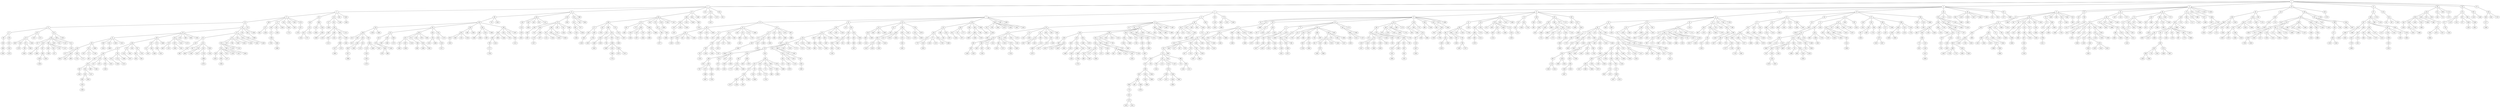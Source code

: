 graph  {
1 [pos="[ 0.02786934 -0.03217034]"];
2 [pos="[ 0.09600487 -0.03183489]"];
3 [pos="[ 0.15101363 -0.04815357]"];
4 [pos="[-0.02595205  0.00780515]"];
5 [pos="[-0.01309441  0.07377052]"];
6 [pos="[ 0.02652653 -0.07670037]"];
7 [pos="[-0.0299015   0.12537215]"];
8 [pos="[ 0.00753657 -0.11927592]"];
9 [pos="[-0.07195893 -0.01112784]"];
10 [pos="[-0.02449934  0.17064887]"];
11 [pos="[0.02279648 0.11044641]"];
12 [pos="[-0.05372308  0.03773964]"];
13 [pos="[-0.10443695  0.06659941]"];
14 [pos="[0.06077958 0.16251541]"];
15 [pos="[-0.13299734 -0.01851767]"];
16 [pos="[-0.00680722 -0.1721681 ]"];
17 [pos="[ 0.21156272 -0.08002411]"];
18 [pos="[ 0.28415917 -0.10472994]"];
19 [pos="[-0.04444457 -0.01253078]"];
20 [pos="[-0.16609408  0.08409525]"];
21 [pos="[ 0.33553665 -0.07685244]"];
22 [pos="[0.13673055 0.00496065]"];
23 [pos="[-0.1220371   0.09905274]"];
24 [pos="[-0.08212721 -0.03440092]"];
25 [pos="[ 0.04730451 -0.07334767]"];
26 [pos="[-0.14326901 -0.01589616]"];
27 [pos="[ 0.3762203  -0.06656625]"];
28 [pos="[0.10709883 0.19522872]"];
29 [pos="[ 0.3292319  -0.15475976]"];
30 [pos="[-0.17476446 -0.05195106]"];
31 [pos="[-0.10609585 -0.07865461]"];
32 [pos="[-0.13679107  0.09386206]"];
33 [pos="[-0.05061091  0.16984689]"];
34 [pos="[ 0.03412918 -0.05576266]"];
35 [pos="[-0.05630028 -0.03867346]"];
36 [pos="[-0.03430994 -0.01669659]"];
37 [pos="[-0.09621423 -0.08827606]"];
38 [pos="[-0.04270325 -0.04690838]"];
39 [pos="[-0.05984241  0.20299352]"];
40 [pos="[ 0.38882254 -0.16114259]"];
41 [pos="[-0.10710477  0.10127374]"];
42 [pos="[-0.02210514  0.21841193]"];
43 [pos="[0.15646848 0.23677994]"];
44 [pos="[ 0.03336754 -0.10879172]"];
45 [pos="[-0.14471652  0.15274714]"];
46 [pos="[ 0.05071665 -0.1742787 ]"];
47 [pos="[-0.23834367 -0.08853233]"];
48 [pos="[-0.15637972  0.00212043]"];
49 [pos="[-0.02957992  0.02177038]"];
50 [pos="[-0.0281746  -0.24641932]"];
51 [pos="[ 0.41794054 -0.21173698]"];
52 [pos="[ 0.34361851 -0.21761776]"];
53 [pos="[-0.18614782 -0.0008212 ]"];
54 [pos="[-0.06909321 -0.04248436]"];
55 [pos="[-0.19189676  0.210577  ]"];
56 [pos="[-0.12957651  0.0678682 ]"];
57 [pos="[ 0.02164728 -0.04631931]"];
58 [pos="[-0.01872907  0.00428045]"];
59 [pos="[-0.30595363 -0.11471724]"];
60 [pos="[-0.24130168  0.11526559]"];
61 [pos="[0.05230449 0.18578164]"];
62 [pos="[-0.06590227 -0.07554153]"];
63 [pos="[-0.02162145 -0.1627301 ]"];
64 [pos="[ 0.04763685 -0.09328858]"];
65 [pos="[-0.37016173 -0.15505581]"];
66 [pos="[ 0.45236518 -0.14515085]"];
67 [pos="[ 0.00591307 -0.09057429]"];
68 [pos="[0.0378298  0.12542269]"];
69 [pos="[-0.15429964 -0.14730937]"];
70 [pos="[0.15557466 0.19785275]"];
71 [pos="[-0.22640727  0.01656777]"];
72 [pos="[-0.22579253 -0.01273111]"];
73 [pos="[0.00566608 0.2789308 ]"];
74 [pos="[ 0.03195698 -0.10030432]"];
75 [pos="[-0.09936451 -0.09976798]"];
76 [pos="[ 0.08229374 -0.13119519]"];
77 [pos="[-0.29070643  0.10567607]"];
78 [pos="[ 0.01702718 -0.1579823 ]"];
79 [pos="[-0.07286077  0.00608805]"];
80 [pos="[ 0.0387419  -0.02523816]"];
81 [pos="[0.11391756 0.24804045]"];
82 [pos="[0.0052357 0.2118927]"];
83 [pos="[0.06904617 0.17844077]"];
84 [pos="[ 0.35506214 -0.27838522]"];
85 [pos="[ 0.17845215 -0.04019584]"];
86 [pos="[-0.05946339  0.23801464]"];
87 [pos="[ 0.12129526 -0.05587458]"];
88 [pos="[0.18473179 0.04566948]"];
89 [pos="[-0.04378276  0.05594736]"];
90 [pos="[ 0.45561087 -0.2681484 ]"];
91 [pos="[-0.24238911  0.27160347]"];
92 [pos="[ 0.02049602 -0.08962909]"];
93 [pos="[ 0.37176008 -0.2672168 ]"];
94 [pos="[-0.0406608  0.2804677]"];
95 [pos="[ 0.04524797 -0.24835904]"];
96 [pos="[-0.01862959 -0.19933616]"];
97 [pos="[-0.06713863  0.00121802]"];
98 [pos="[-0.05239864 -0.20601896]"];
99 [pos="[ 0.43096181 -0.07077004]"];
100 [pos="[-0.24086765  0.02399395]"];
101 [pos="[-0.07626427  0.31721231]"];
102 [pos="[-0.29847727  0.01760477]"];
103 [pos="[-0.07579385  0.34923705]"];
104 [pos="[0.15971733 0.01276023]"];
105 [pos="[-0.4133325  -0.20819739]"];
106 [pos="[-0.06830494  0.03048536]"];
107 [pos="[ 0.37788407 -0.08791976]"];
108 [pos="[ 0.51695068 -0.15067412]"];
109 [pos="[-0.06502095 -0.00636395]"];
110 [pos="[ 0.57546541 -0.16379743]"];
111 [pos="[ 0.10330548 -0.19172159]"];
112 [pos="[ 0.00992498 -0.30038823]"];
113 [pos="[-0.00452057  0.15303549]"];
114 [pos="[ 0.08151746 -0.20792634]"];
115 [pos="[ 0.30525406 -0.11362081]"];
116 [pos="[-0.27155902  0.16132245]"];
117 [pos="[0.03185427 0.2764169 ]"];
118 [pos="[-0.19132545  0.13741406]"];
119 [pos="[0.11947106 0.31888643]"];
120 [pos="[ 0.37047492 -0.33010529]"];
121 [pos="[-0.11127883 -0.06852234]"];
122 [pos="[-0.29684772 -0.03054587]"];
123 [pos="[-0.27719306  0.11923918]"];
124 [pos="[ 0.07341993 -0.01000971]"];
125 [pos="[0.06674854 0.31988397]"];
126 [pos="[-0.31363379  0.14285975]"];
127 [pos="[-0.23339536  0.14116662]"];
128 [pos="[-0.0533681   0.14765609]"];
129 [pos="[-0.08517475  0.27367105]"];
130 [pos="[ 0.13022211 -0.1774808 ]"];
131 [pos="[ 0.10615232 -0.0197444 ]"];
132 [pos="[-0.46804699 -0.24205433]"];
133 [pos="[-0.08992211  0.38988358]"];
134 [pos="[0.2114599  0.22165064]"];
135 [pos="[0.02563187 0.33389912]"];
136 [pos="[0.21075277 0.01600051]"];
137 [pos="[ 0.44272724 -0.08083693]"];
138 [pos="[ 0.43221975 -0.03784873]"];
139 [pos="[-0.16851526  0.10541772]"];
140 [pos="[0.24438497 0.08751679]"];
141 [pos="[-0.16789397 -0.04271252]"];
142 [pos="[ 0.03541807 -0.01939908]"];
143 [pos="[ 0.04428814 -0.04389791]"];
144 [pos="[-0.34834227  0.19902352]"];
145 [pos="[ 0.0575493 -0.0533656]"];
146 [pos="[ 0.63495095 -0.14571401]"];
147 [pos="[0.05763852 0.34805419]"];
148 [pos="[ 0.04687913 -0.16296069]"];
149 [pos="[ 0.48547972 -0.3236476 ]"];
150 [pos="[ 0.05929076 -0.12497171]"];
151 [pos="[-0.01262479  0.19467762]"];
152 [pos="[-0.08173224  0.19396858]"];
153 [pos="[ 0.0736814  -0.10192587]"];
154 [pos="[0.27053638 0.12049843]"];
155 [pos="[-0.0987881   0.41178932]"];
156 [pos="[ 0.06221783 -0.09436879]"];
157 [pos="[0.07541887 0.22512006]"];
158 [pos="[-0.15029726 -0.04306962]"];
159 [pos="[-0.02162174  0.33868659]"];
160 [pos="[0.06676358 0.28615996]"];
161 [pos="[-0.10656067  0.45593279]"];
162 [pos="[0.17234244 0.00695067]"];
163 [pos="[ 0.06458897 -0.24245619]"];
164 [pos="[ 0.16021847 -0.09894991]"];
165 [pos="[-0.23005469 -0.04117899]"];
166 [pos="[0.34061747 0.15197138]"];
167 [pos="[ 0.09454281 -0.21393024]"];
168 [pos="[ 0.24079494 -0.08247385]"];
169 [pos="[ 0.18978957 -0.15877485]"];
170 [pos="[-0.52054071 -0.26715808]"];
171 [pos="[ 0.23109556 -0.11393588]"];
172 [pos="[ 0.04046388 -0.2034582 ]"];
173 [pos="[ 0.09139652 -0.29391314]"];
174 [pos="[-0.16095775  0.13190217]"];
175 [pos="[0.23227134 0.02198021]"];
176 [pos="[-0.08275132  0.5195909 ]"];
177 [pos="[ 0.18237981 -0.20978169]"];
178 [pos="[-0.3845134   0.13652357]"];
179 [pos="[ 0.56597128 -0.1183241 ]"];
180 [pos="[ 0.2603999  -0.16043619]"];
181 [pos="[ 0.08843873 -0.05791133]"];
182 [pos="[ 0.41037742 -0.3234445 ]"];
183 [pos="[ 0.0876118  -0.15568216]"];
184 [pos="[-0.0614711  -0.30494354]"];
185 [pos="[-0.22160172 -0.02481168]"];
186 [pos="[0.04813168 0.35013893]"];
187 [pos="[ 0.09450178 -0.1199685 ]"];
188 [pos="[-0.58169389 -0.24169111]"];
189 [pos="[0.12039035 0.26519086]"];
190 [pos="[-0.07313121  0.09262267]"];
191 [pos="[ 0.38641639 -0.33971552]"];
192 [pos="[-0.22709919  0.17358241]"];
193 [pos="[0.16010294 0.32973002]"];
194 [pos="[-0.43819035  0.16489088]"];
195 [pos="[-0.22766939  0.20408284]"];
196 [pos="[-0.36514237 -0.11094416]"];
197 [pos="[-0.0847057  -0.01403582]"];
198 [pos="[0.08126285 0.40873753]"];
199 [pos="[-0.19923531 -0.09673451]"];
200 [pos="[0.16917279 0.39745077]"];
201 [pos="[0.28056426 0.13287756]"];
202 [pos="[-0.10598734 -0.01104531]"];
203 [pos="[0.2123046  0.44649943]"];
204 [pos="[-0.16451397  0.4811899 ]"];
205 [pos="[0.0885621  0.14289356]"];
206 [pos="[-0.10729037  0.00651597]"];
207 [pos="[ 0.49332092 -0.16896191]"];
208 [pos="[-0.00111113 -0.13586599]"];
209 [pos="[-0.03891366  0.56430467]"];
210 [pos="[0.20885987 0.2810072 ]"];
211 [pos="[-0.00258217  0.19345119]"];
212 [pos="[-0.44150504  0.12253895]"];
213 [pos="[0.31733814 0.17833496]"];
214 [pos="[-0.04910183 -0.22459907]"];
215 [pos="[ 0.18060587 -0.02874629]"];
216 [pos="[-0.09408475 -0.07224822]"];
217 [pos="[ 0.21814034 -0.04005977]"];
218 [pos="[-0.06296721  0.09276387]"];
219 [pos="[ 0.08031571 -0.32325297]"];
220 [pos="[-0.11694971  0.01748027]"];
221 [pos="[ 0.38921196 -0.04470679]"];
222 [pos="[-0.09294648  0.03888012]"];
223 [pos="[ 0.42248094 -0.27675248]"];
224 [pos="[ 0.08281324 -0.18993846]"];
225 [pos="[0.17863083 0.28190466]"];
226 [pos="[-0.25092265 -0.14746049]"];
227 [pos="[-0.11546449  0.40123498]"];
228 [pos="[-0.43035724  0.12989182]"];
229 [pos="[ 0.1359795 -0.3415141]"];
230 [pos="[-0.15106375 -0.1702417 ]"];
231 [pos="[-0.26181362  0.25635299]"];
232 [pos="[ 0.08867489 -0.10209816]"];
233 [pos="[ 0.13851354 -0.12784827]"];
234 [pos="[ 0.14326619 -0.26130384]"];
235 [pos="[0.15211975 0.02780051]"];
236 [pos="[-0.37866995  0.26619812]"];
237 [pos="[-0.07704824 -0.27810454]"];
238 [pos="[ 0.27785671 -0.00126046]"];
239 [pos="[-0.05466245 -0.07004422]"];
240 [pos="[-0.36068395  0.04002325]"];
241 [pos="[ 0.14929599 -0.06053904]"];
242 [pos="[0.36806423 0.19385843]"];
243 [pos="[-0.29893519 -0.06310421]"];
244 [pos="[ 0.35033274 -0.16425786]"];
245 [pos="[-0.17899875 -0.10183784]"];
246 [pos="[-0.13655157  0.13623842]"];
247 [pos="[-0.19892984 -0.0451287 ]"];
248 [pos="[-0.01897997  0.01230206]"];
249 [pos="[ 0.68514148 -0.14132381]"];
250 [pos="[0.28932046 0.06778123]"];
251 [pos="[-0.64293988 -0.22950263]"];
252 [pos="[0.10485498 0.34250871]"];
253 [pos="[ 0.42926543 -0.17119736]"];
254 [pos="[ 0.18634211 -0.32322676]"];
255 [pos="[-0.13337954  0.25249501]"];
256 [pos="[-0.08031084  0.55869635]"];
257 [pos="[-0.21041731 -0.22823037]"];
258 [pos="[-0.07889072  0.17663398]"];
259 [pos="[0.02856789 0.19270487]"];
260 [pos="[ 0.50016437 -0.04715261]"];
261 [pos="[-0.1314346   0.21453675]"];
262 [pos="[-0.01500577 -0.35974072]"];
263 [pos="[ 0.39304651 -0.39384003]"];
264 [pos="[-0.03460955  0.17953554]"];
265 [pos="[0.27820124 0.08653607]"];
266 [pos="[-0.25483921 -0.07519203]"];
267 [pos="[-0.06977956  0.43214509]"];
268 [pos="[ 0.41990814 -0.45394055]"];
269 [pos="[0.0260591  0.40506151]"];
270 [pos="[-0.28751361 -0.02295177]"];
271 [pos="[ 0.03116057 -0.02481127]"];
272 [pos="[ 0.21305335 -0.10999378]"];
273 [pos="[-0.04807927  0.19477367]"];
274 [pos="[ 0.4973066  -0.12073698]"];
275 [pos="[0.06172057 0.005902  ]"];
276 [pos="[ 0.09002932 -0.23173741]"];
277 [pos="[ 0.22417361 -0.20171625]"];
278 [pos="[ 0.68023957 -0.1069382 ]"];
279 [pos="[0.02946427 0.17251211]"];
280 [pos="[0.27189488 0.11207982]"];
281 [pos="[ 0.10980719 -0.37746083]"];
282 [pos="[ 0.17574886 -0.12191126]"];
283 [pos="[0.11775949 0.24204289]"];
284 [pos="[ 0.55622421 -0.13821277]"];
285 [pos="[-0.05291642  0.60926111]"];
286 [pos="[ 0.10909359 -0.18800183]"];
287 [pos="[ 0.07636971 -0.38803715]"];
288 [pos="[-0.01309559 -0.16640649]"];
289 [pos="[-0.69651053 -0.24023965]"];
290 [pos="[0.14147535 0.1873639 ]"];
291 [pos="[-0.1950783   0.07300708]"];
292 [pos="[-0.09130765  0.20198948]"];
293 [pos="[-0.14416116 -0.02858613]"];
294 [pos="[ 0.45326451 -0.00889051]"];
295 [pos="[0.11544284 0.03628594]"];
296 [pos="[-0.07164428  0.25201001]"];
297 [pos="[-0.10890021 -0.14401271]"];
298 [pos="[0.01229035 0.60916519]"];
299 [pos="[ 0.48705606 -0.11621758]"];
300 [pos="[-0.19160669 -0.08589731]"];
301 [pos="[ 0.23479176 -0.00146902]"];
302 [pos="[-0.15434253 -0.14008284]"];
303 [pos="[-0.2641295   0.07401351]"];
304 [pos="[-0.12903368  0.55900047]"];
305 [pos="[-0.21872709 -0.29240775]"];
306 [pos="[0.3053223  0.17462384]"];
307 [pos="[-0.00372547 -0.23425464]"];
308 [pos="[-0.35750645 -0.00127512]"];
309 [pos="[-0.06272279 -0.06024437]"];
310 [pos="[-0.25506192 -0.12723667]"];
311 [pos="[ 0.04718881 -0.00477485]"];
312 [pos="[-0.28061535  0.03113796]"];
313 [pos="[-0.25250667 -0.28880485]"];
314 [pos="[-0.05132383 -0.29037381]"];
315 [pos="[-0.26659166 -0.36025643]"];
316 [pos="[-0.21940848  0.51398485]"];
317 [pos="[ 0.29448461 -0.22068677]"];
318 [pos="[-0.25611711  0.13470943]"];
319 [pos="[-0.02443559  0.26327212]"];
320 [pos="[ 0.13581683 -0.14756789]"];
321 [pos="[ 0.51195668 -0.28082599]"];
322 [pos="[-0.50317301  0.15665532]"];
323 [pos="[ 0.43651669 -0.38371816]"];
324 [pos="[ 0.24245109 -0.06588731]"];
325 [pos="[ 0.4210549  -0.14418773]"];
326 [pos="[-0.04933057 -0.23668981]"];
327 [pos="[ 0.49820019 -0.03492479]"];
328 [pos="[-0.4283427   0.00785575]"];
329 [pos="[0.12050392 0.38588853]"];
330 [pos="[-0.19517431 -0.21871968]"];
331 [pos="[ 0.23742248 -0.16833347]"];
332 [pos="[0.50433145 0.03896637]"];
333 [pos="[0.35090114 0.13301902]"];
334 [pos="[ 0.02668617 -0.14447203]"];
335 [pos="[-0.1499022   0.12459929]"];
336 [pos="[-0.16477917  0.05482123]"];
337 [pos="[-0.4065369  0.325022 ]"];
338 [pos="[-0.04475209 -0.30729431]"];
339 [pos="[0.14607195 0.30249546]"];
340 [pos="[0.40295027 0.14651846]"];
341 [pos="[ 0.73994677 -0.14474273]"];
342 [pos="[0.29912078 0.02262533]"];
343 [pos="[0.06351464 0.27335134]"];
344 [pos="[0.16481354 0.05638082]"];
345 [pos="[ 0.12330276 -0.27117781]"];
346 [pos="[-0.47094926  0.2160716 ]"];
347 [pos="[0.41761362 0.14629997]"];
348 [pos="[0.3460486  0.04053031]"];
349 [pos="[0.27185581 0.06597035]"];
350 [pos="[-0.12437968  0.14634726]"];
351 [pos="[-0.04189492 -0.1924164 ]"];
352 [pos="[ 0.13734498 -0.35632052]"];
353 [pos="[ 0.04765569 -0.04995406]"];
354 [pos="[-0.14174983  0.24879795]"];
355 [pos="[-0.01353499  0.60460094]"];
356 [pos="[-0.13125835  0.15711445]"];
357 [pos="[ 0.032315   -0.31202116]"];
358 [pos="[0.02467694 0.24684958]"];
359 [pos="[-0.49342325  0.11404112]"];
360 [pos="[ 0.15241329 -0.03874356]"];
361 [pos="[-0.18372314 -0.20710017]"];
362 [pos="[ 0.06943815 -0.12145742]"];
363 [pos="[0.2233628  0.34706799]"];
364 [pos="[-0.12158036  0.35158968]"];
365 [pos="[-0.11134261 -0.05760307]"];
366 [pos="[0.09342165 0.16857898]"];
367 [pos="[-0.30854929  0.21760803]"];
368 [pos="[ 0.21309386 -0.22610024]"];
369 [pos="[-0.00654647 -0.13235783]"];
370 [pos="[0.09797075 0.04538182]"];
371 [pos="[ 0.11570705 -0.36267719]"];
372 [pos="[ 0.22696899 -0.18458959]"];
373 [pos="[-0.04747866 -0.05646322]"];
374 [pos="[ 0.18626956 -0.13358627]"];
375 [pos="[0.41571296 0.12117698]"];
376 [pos="[-0.32846992  0.16293621]"];
377 [pos="[-0.10271162 -0.00061802]"];
378 [pos="[ 0.23777903 -0.07375369]"];
379 [pos="[ 0.56096461 -0.30022239]"];
380 [pos="[-0.2662037   0.09753577]"];
381 [pos="[ 0.04382928 -0.10087536]"];
382 [pos="[0.5140941  0.00242192]"];
383 [pos="[0.00516567 0.03291311]"];
384 [pos="[ 0.0439956  -0.13915425]"];
385 [pos="[-0.35370801  0.10308986]"];
386 [pos="[-0.1082699   0.02446759]"];
387 [pos="[ 0.14133585 -0.08700861]"];
388 [pos="[-0.03671718 -0.1995604 ]"];
389 [pos="[-0.21713165 -0.18175365]"];
390 [pos="[-0.07560021  0.14741492]"];
391 [pos="[-0.18199091  0.21712144]"];
392 [pos="[-0.34365686  0.12159698]"];
393 [pos="[-0.43439344 -0.13653785]"];
394 [pos="[-0.08060586 -0.11545782]"];
395 [pos="[-0.02777217  0.13736741]"];
396 [pos="[-0.56560827  0.13687632]"];
397 [pos="[-0.07148324 -0.06726035]"];
398 [pos="[-0.31487813 -0.19447628]"];
399 [pos="[0.26403673 0.31509808]"];
400 [pos="[ 0.49711402 -0.02059452]"];
401 [pos="[ 0.12808264 -0.35988966]"];
402 [pos="[0.36124583 0.05675611]"];
403 [pos="[-0.27670256  0.54041408]"];
404 [pos="[0.09607209 0.21487648]"];
405 [pos="[-0.28328617 -0.42294671]"];
406 [pos="[5.70220996e-01 1.45043943e-04]"];
407 [pos="[ 0.4279815  -0.36480027]"];
408 [pos="[-0.01841838 -0.31817416]"];
409 [pos="[ 0.43515984 -0.06212938]"];
410 [pos="[-0.00351197 -0.20223644]"];
411 [pos="[ 0.55178177 -0.15417956]"];
412 [pos="[ 0.72834595 -0.07004932]"];
413 [pos="[0.12173197 0.17914318]"];
414 [pos="[0.00767103 0.25517355]"];
415 [pos="[-0.01312697  0.04238353]"];
416 [pos="[-0.279377    0.05805281]"];
417 [pos="[ 0.51709379 -0.35892829]"];
418 [pos="[-0.12377787  0.25178591]"];
419 [pos="[0.04576055 0.41423001]"];
420 [pos="[-0.15339533 -0.00535866]"];
421 [pos="[-0.48628846  0.15974706]"];
422 [pos="[0.35939561 0.2292404 ]"];
423 [pos="[0.56599056 0.02742817]"];
424 [pos="[-0.20191597  0.19316948]"];
425 [pos="[-0.19573586 -0.16493559]"];
426 [pos="[-0.0129838 -0.3935503]"];
427 [pos="[ 0.23394558 -0.18077581]"];
428 [pos="[-0.41246857 -0.16682921]"];
429 [pos="[ 0.14108031 -0.1791708 ]"];
430 [pos="[ 0.26037129 -0.25390296]"];
431 [pos="[-0.09745542  0.26472274]"];
432 [pos="[ 0.27246103 -0.13066468]"];
433 [pos="[-0.00563859  0.24994296]"];
434 [pos="[-0.32842232  0.14637821]"];
435 [pos="[0.19545889 0.04400973]"];
436 [pos="[0.09721395 0.01960231]"];
437 [pos="[-0.0665245   0.60216384]"];
438 [pos="[ 0.02802945 -0.39181711]"];
439 [pos="[-0.13614897 -0.13231843]"];
440 [pos="[-0.34156391  0.07350973]"];
441 [pos="[-0.19393759  0.30565644]"];
442 [pos="[-0.23278487  0.25920095]"];
443 [pos="[0.19059324 0.03072137]"];
444 [pos="[0.07452649 0.03250022]"];
445 [pos="[ 0.22394034 -0.01794854]"];
446 [pos="[-0.09019399 -0.37720785]"];
447 [pos="[-0.54460766  0.20177648]"];
448 [pos="[ 0.67319748 -0.18532538]"];
449 [pos="[-0.38051307 -0.21449143]"];
450 [pos="[-0.27892437 -0.24089832]"];
451 [pos="[0.19093353 0.06778626]"];
452 [pos="[-0.09569794  0.02651184]"];
453 [pos="[0.40680708 0.17130026]"];
454 [pos="[-0.16579951 -0.22640354]"];
455 [pos="[-0.00634377  0.27212665]"];
456 [pos="[-0.09040919  0.17062219]"];
457 [pos="[-0.09118856 -0.29381876]"];
458 [pos="[-0.59289541  0.2377437 ]"];
459 [pos="[-0.21897545  0.14295481]"];
460 [pos="[0.33114407 0.08400483]"];
461 [pos="[-0.16300534  0.60778354]"];
462 [pos="[ 0.77330574 -0.20060008]"];
463 [pos="[-0.19255967 -0.01032418]"];
464 [pos="[-0.15360798  0.19451582]"];
465 [pos="[-0.06923554 -0.36865455]"];
466 [pos="[-0.04797013  0.1336384 ]"];
467 [pos="[-0.07782732 -0.44302752]"];
468 [pos="[0.34579679 0.07420588]"];
469 [pos="[0.13212688 0.06600545]"];
470 [pos="[-0.24708429  0.25257788]"];
471 [pos="[ 0.28998591 -0.08505096]"];
472 [pos="[-0.05534562  0.26601133]"];
473 [pos="[ 0.08627954 -0.46400334]"];
474 [pos="[ 0.28713016 -0.00375658]"];
475 [pos="[-0.4736054   0.18381906]"];
476 [pos="[0.41539692 0.27527987]"];
477 [pos="[-0.19566015  0.03316277]"];
478 [pos="[-0.31849655 -0.39061892]"];
479 [pos="[-0.29471746 -0.002936  ]"];
480 [pos="[0.10646063 0.40555443]"];
481 [pos="[-0.72808185 -0.29155045]"];
482 [pos="[-0.15470352  0.31628616]"];
483 [pos="[-0.21034782  0.18578506]"];
484 [pos="[0.46107353 0.20824344]"];
485 [pos="[-0.37510408  0.2341418 ]"];
486 [pos="[-0.27416853  0.06983226]"];
487 [pos="[-0.33109444 -0.14550722]"];
488 [pos="[-0.46511608 -0.20372152]"];
489 [pos="[-0.76782977 -0.32776517]"];
490 [pos="[0.36288276 0.01314921]"];
491 [pos="[0.56062492 0.05932491]"];
492 [pos="[ 0.09499348 -0.52997856]"];
493 [pos="[ 0.50979328 -0.38182227]"];
494 [pos="[ 0.12078288 -0.19969837]"];
495 [pos="[-0.24908333 -0.263404  ]"];
496 [pos="[ 0.02079234 -0.22237413]"];
497 [pos="[-0.07523892  0.00013133]"];
498 [pos="[0.14029592 0.37991651]"];
499 [pos="[ 0.20059977 -0.1970136 ]"];
500 [pos="[-0.01406466 -0.12697784]"];
501 [pos="[ 0.02439793 -0.15079005]"];
502 [pos="[-0.17544175 -0.03041829]"];
503 [pos="[0.37682017 0.21424212]"];
504 [pos="[-0.3042262   0.03835637]"];
505 [pos="[-0.12517135  0.32593323]"];
506 [pos="[-0.27233716  0.24088043]"];
507 [pos="[-0.52998719 -0.33489569]"];
508 [pos="[-0.2036914  -0.05851944]"];
509 [pos="[ 0.12975571 -0.25169907]"];
510 [pos="[ 0.18685034 -0.23307613]"];
511 [pos="[-0.07056119 -0.28512369]"];
512 [pos="[ 0.09384885 -0.17099572]"];
513 [pos="[-0.29424511  0.59151055]"];
514 [pos="[-0.08300278 -0.34439427]"];
515 [pos="[-0.00083617 -0.45208931]"];
516 [pos="[ 0.37405074 -0.23390986]"];
517 [pos="[-0.4276729  -0.26202236]"];
518 [pos="[-0.36630496  0.24084268]"];
519 [pos="[-0.24736207 -0.25214655]"];
520 [pos="[-0.37207296  0.02198508]"];
521 [pos="[-0.00998585  0.03510795]"];
522 [pos="[-0.21933105  0.63810616]"];
523 [pos="[-0.00271561  0.0804397 ]"];
524 [pos="[ 0.24614568 -0.27445091]"];
525 [pos="[0.32052089 0.12576938]"];
526 [pos="[ 0.11947996 -0.17417799]"];
527 [pos="[-0.22644227  0.69432183]"];
528 [pos="[ 0.49667964 -0.39764822]"];
529 [pos="[-0.23293613  0.74976255]"];
530 [pos="[ 0.09997327 -0.06991015]"];
531 [pos="[-0.29346749  0.31394031]"];
532 [pos="[0.0278842  0.65365994]"];
533 [pos="[ 0.28492616 -0.07399168]"];
534 [pos="[ 0.03490907 -0.06992801]"];
535 [pos="[-0.13146355  0.65989545]"];
536 [pos="[-0.06564925  0.41344182]"];
537 [pos="[-0.37434238  0.05545105]"];
538 [pos="[-0.62015945  0.13831672]"];
539 [pos="[-0.08503404  0.03137253]"];
540 [pos="[0.39184934 0.18291578]"];
541 [pos="[-0.2357455 -0.2639607]"];
542 [pos="[ 0.0368145  -0.29662791]"];
543 [pos="[0.37225377 0.20483026]"];
544 [pos="[-0.64709254  0.2374096 ]"];
545 [pos="[ 0.38235715 -0.22329404]"];
546 [pos="[0.31498349 0.34797934]"];
547 [pos="[-0.14602941  0.32370945]"];
548 [pos="[0.16601865 0.08324018]"];
549 [pos="[-0.3748486  -0.03372717]"];
550 [pos="[-0.54387795 -0.29568229]"];
551 [pos="[-0.44048128 -0.01426457]"];
552 [pos="[-0.08198068 -0.37172563]"];
553 [pos="[ 0.05404492 -0.00517037]"];
554 [pos="[-0.43209069 -0.09688499]"];
555 [pos="[ 0.12129374 -0.15276009]"];
556 [pos="[0.05995939 0.18268509]"];
557 [pos="[ 0.10325725 -0.16309093]"];
558 [pos="[ 0.06675525 -0.30373216]"];
559 [pos="[ 0.07190983 -0.08932599]"];
560 [pos="[ 0.47082678 -0.32742545]"];
561 [pos="[-0.09624238  0.08832021]"];
562 [pos="[0.13901731 0.19367585]"];
563 [pos="[ 0.4691926  -0.20683739]"];
564 [pos="[-0.11079198 -0.45048147]"];
565 [pos="[-0.34760594 -0.26434404]"];
566 [pos="[-0.14337171  0.22358724]"];
567 [pos="[ 0.2450734  -0.14434902]"];
568 [pos="[ 0.45218085 -0.44390468]"];
569 [pos="[-0.23622503  0.36208883]"];
570 [pos="[ 0.10756422 -0.03053723]"];
571 [pos="[ 0.15565742 -0.35140079]"];
572 [pos="[ 0.02268625 -0.11148102]"];
573 [pos="[ 0.06806075 -0.26852045]"];
574 [pos="[-0.34760464 -0.0713842 ]"];
575 [pos="[0.06441994 0.32896104]"];
576 [pos="[ 0.48079206 -0.40771164]"];
577 [pos="[-0.09220949 -0.26522957]"];
578 [pos="[-0.11780025 -0.05059488]"];
579 [pos="[ 0.03218819 -0.12918797]"];
580 [pos="[0.09334135 0.33115169]"];
581 [pos="[-0.34586029 -0.25417836]"];
582 [pos="[ 0.7894433  -0.13162669]"];
583 [pos="[0.45015744 0.22004344]"];
584 [pos="[0.04100668 0.15212072]"];
585 [pos="[-0.13243214  0.0621699 ]"];
586 [pos="[0.09317511 0.03510562]"];
587 [pos="[-0.01760986  0.2369284 ]"];
588 [pos="[0.29317416 0.00834091]"];
589 [pos="[ 0.4175175  -0.15595671]"];
590 [pos="[0.43494627 0.22804221]"];
591 [pos="[-0.07154452  0.32574876]"];
592 [pos="[-0.2102278  -0.16059823]"];
593 [pos="[-0.04583401  0.33687675]"];
594 [pos="[-0.31627515 -0.31666114]"];
595 [pos="[0.21937045 0.36278753]"];
596 [pos="[0.48596503 0.12720884]"];
597 [pos="[-0.25842323 -0.03384212]"];
598 [pos="[-0.10959469  0.13018578]"];
599 [pos="[ 0.05338469 -0.02775727]"];
600 [pos="[0.36546682 0.2174657 ]"];
601 [pos="[0.22097765 0.13261275]"];
602 [pos="[0.14579273 0.21487857]"];
603 [pos="[-0.08107926  0.02390812]"];
604 [pos="[ 0.14238255 -0.05011754]"];
605 [pos="[ 0.49509876 -0.48036753]"];
606 [pos="[-0.82236204 -0.31493863]"];
607 [pos="[0.26088648 0.04303985]"];
608 [pos="[0.45979489 0.3202456 ]"];
609 [pos="[-0.10626778 -0.51891101]"];
610 [pos="[-0.46468852  0.34391833]"];
611 [pos="[ 0.49814503 -0.07094199]"];
612 [pos="[ 0.11188247 -0.04307558]"];
613 [pos="[-0.29325729 -0.08530615]"];
614 [pos="[ 0.23930563 -0.29455462]"];
615 [pos="[-0.03809502  0.60992951]"];
616 [pos="[-0.2095397   0.00742031]"];
617 [pos="[0.62357318 0.04658677]"];
618 [pos="[ 0.83808485 -0.11350874]"];
619 [pos="[ 0.49874468 -0.08112267]"];
620 [pos="[ 0.0719557  -0.58904084]"];
621 [pos="[ 0.26156518 -0.34658476]"];
622 [pos="[ 0.01141752 -0.22457248]"];
623 [pos="[-0.14333127  0.31554566]"];
624 [pos="[0.00079587 0.02746735]"];
625 [pos="[0.05839001 0.42107316]"];
626 [pos="[ 0.23110448 -0.09031027]"];
627 [pos="[ 0.55284205 -0.19408318]"];
628 [pos="[ 0.34904534 -0.01536393]"];
629 [pos="[0.42892744 0.07199711]"];
630 [pos="[ 0.56263005 -0.40531605]"];
631 [pos="[-0.42205051  0.09064785]"];
632 [pos="[-0.17157696  0.30227982]"];
633 [pos="[0.11912696 0.21923843]"];
634 [pos="[-0.19554275  0.08740602]"];
635 [pos="[-0.20413434  0.02481936]"];
636 [pos="[-0.10491859  0.60227392]"];
637 [pos="[-0.40883667  0.30404522]"];
638 [pos="[ 0.06399099 -0.64495515]"];
639 [pos="[ 0.30400191 -0.17747468]"];
640 [pos="[0.09930055 0.24201457]"];
641 [pos="[0.26642186 0.41237034]"];
642 [pos="[0.03673281 0.11440338]"];
643 [pos="[0.06428557 0.34153264]"];
644 [pos="[0.28906485 0.18686738]"];
645 [pos="[-0.08373496 -0.27700568]"];
646 [pos="[0.0146967  0.35673763]"];
647 [pos="[0.20734287 0.256143  ]"];
648 [pos="[-0.41341509  0.28478642]"];
649 [pos="[ 0.04333195 -0.28737584]"];
650 [pos="[-0.0118144  -0.21501526]"];
651 [pos="[-0.02187184 -0.30103136]"];
652 [pos="[-0.67071443  0.15993568]"];
653 [pos="[-0.34900031 -0.0868812 ]"];
654 [pos="[0.05381743 0.66109601]"];
655 [pos="[ 0.10046242 -0.00045074]"];
656 [pos="[-0.0226758 -0.4545595]"];
657 [pos="[-0.27944272 -0.21330899]"];
658 [pos="[ 0.01538286 -0.30501003]"];
659 [pos="[ 0.13042065 -0.4385816 ]"];
660 [pos="[-0.09753897 -0.14329077]"];
661 [pos="[0.05754586 0.14355588]"];
662 [pos="[0.02934268 0.23176293]"];
663 [pos="[-0.2514673  -0.10213114]"];
664 [pos="[0.0093109  0.23839336]"];
665 [pos="[-0.2635469  -0.04327465]"];
666 [pos="[ 0.56703762 -0.0179172 ]"];
667 [pos="[-0.52119465  0.35528068]"];
668 [pos="[-0.49935459  0.09448444]"];
669 [pos="[-0.41956586  0.38627327]"];
670 [pos="[-0.00692163 -0.28029632]"];
671 [pos="[ 0.50549404 -0.05166001]"];
672 [pos="[-0.27916229  0.03846002]"];
673 [pos="[-0.01114278  0.26825637]"];
674 [pos="[-0.12314403 -0.09661534]"];
675 [pos="[0.03623596 0.23731884]"];
676 [pos="[-0.189071    0.64805718]"];
677 [pos="[0.15247379 0.09228199]"];
678 [pos="[0.49802139 0.3598309 ]"];
679 [pos="[-0.13588755 -0.09920769]"];
680 [pos="[-0.21622192 -0.2835354 ]"];
681 [pos="[-0.80210176 -0.35200022]"];
682 [pos="[0.35420083 0.06842333]"];
683 [pos="[ 0.19602039 -0.04115378]"];
684 [pos="[-0.21973883 -0.16697347]"];
685 [pos="[-0.21496828  0.35894984]"];
686 [pos="[-0.17030028  0.39773631]"];
687 [pos="[0.04811867 0.24476058]"];
688 [pos="[-0.56365058 -0.27290684]"];
689 [pos="[ 0.14733126 -0.26228109]"];
690 [pos="[-0.09302    0.3311299]"];
691 [pos="[0.0734291  0.02716893]"];
692 [pos="[-0.43262771  0.04174076]"];
693 [pos="[-0.51887522  0.24613478]"];
694 [pos="[-0.2460211   0.33751829]"];
695 [pos="[0.03599642 0.31525181]"];
696 [pos="[-0.12445764 -0.42182407]"];
697 [pos="[0.23717566 0.1109297 ]"];
698 [pos="[ 0.13775818 -0.1160994 ]"];
699 [pos="[-0.14632913  0.48596758]"];
700 [pos="[0.09540476 0.6977944 ]"];
701 [pos="[0.21039345 0.05593633]"];
702 [pos="[-0.27200753  0.66542917]"];
703 [pos="[ 0.02286839 -0.20465159]"];
704 [pos="[-0.22882015  0.28038121]"];
705 [pos="[0.38541745 0.15125268]"];
706 [pos="[0.02759983 0.42837331]"];
707 [pos="[ 0.0484869  -0.21147489]"];
708 [pos="[-0.25469385  0.05485837]"];
709 [pos="[0.42919272 0.24598504]"];
710 [pos="[-0.5952463  -0.31143888]"];
711 [pos="[ 0.17278135 -0.09198615]"];
712 [pos="[-0.20709999  0.69059853]"];
713 [pos="[-0.8700407  -0.32752411]"];
714 [pos="[-0.06991623 -0.25450606]"];
715 [pos="[-0.16800687  0.19665885]"];
716 [pos="[ 0.46470199 -0.21730488]"];
717 [pos="[ 0.55166209 -0.3219253 ]"];
718 [pos="[ 0.03650542 -0.63858887]"];
719 [pos="[-0.12845241  0.12484205]"];
720 [pos="[0.15831366 0.45790677]"];
721 [pos="[-0.53398654  0.18596958]"];
722 [pos="[0.08432567 0.01101519]"];
723 [pos="[-0.39232201 -0.30990627]"];
724 [pos="[-0.70085508  0.24408995]"];
725 [pos="[ 0.08259093 -0.30587345]"];
726 [pos="[0.14658287 0.39889757]"];
727 [pos="[-0.04861274 -0.36858788]"];
728 [pos="[0.23518316 0.50307706]"];
729 [pos="[-0.33465435  0.09509947]"];
730 [pos="[-0.48878036 -0.14546341]"];
731 [pos="[-0.30983279  0.1681513 ]"];
732 [pos="[-0.1275191  -0.10715266]"];
733 [pos="[0.2113387  0.13888923]"];
734 [pos="[0.29783059 0.18242688]"];
735 [pos="[-0.27423654 -0.32309227]"];
736 [pos="[-0.3506305  -0.05276905]"];
737 [pos="[-0.16849087 -0.0818574 ]"];
738 [pos="[-0.26055099 -0.24203169]"];
739 [pos="[-0.33894059 -0.12357917]"];
740 [pos="[0.02769138 0.17920725]"];
741 [pos="[-0.37542004 -0.3363947 ]"];
742 [pos="[-0.06385368  0.16683044]"];
743 [pos="[0.46443562 0.18971418]"];
744 [pos="[-0.25707313  0.54829827]"];
745 [pos="[ 0.03524123 -0.278425  ]"];
746 [pos="[0.19526103 0.02468926]"];
747 [pos="[ 0.01244275 -0.46023166]"];
748 [pos="[-0.33520133  0.3682215 ]"];
749 [pos="[-0.16612281 -0.1130279 ]"];
750 [pos="[ 0.61102011 -0.21191768]"];
751 [pos="[-0.11503891  0.22683116]"];
752 [pos="[-0.36348719 -0.09645547]"];
753 [pos="[0.32654068 0.07727473]"];
754 [pos="[0.16182514 0.27324823]"];
755 [pos="[0.26565508 0.38863608]"];
756 [pos="[-0.49729044 -0.12323852]"];
757 [pos="[0.20817705 0.50738667]"];
758 [pos="[0.22802303 0.32441589]"];
759 [pos="[ 0.56658618 -0.02481158]"];
760 [pos="[-0.1203427   0.20900347]"];
761 [pos="[0.27249773 0.02304885]"];
762 [pos="[-0.32083106 -0.46386165]"];
763 [pos="[ 0.15506856 -0.23499589]"];
764 [pos="[-0.62658149  0.28569122]"];
765 [pos="[-0.5658044  -0.36341174]"];
766 [pos="[ 0.26279159 -0.24727704]"];
767 [pos="[-0.25884293  0.03783088]"];
768 [pos="[0.06766086 0.48419301]"];
769 [pos="[-0.31273454 -0.29576098]"];
770 [pos="[0.33608682 0.10363835]"];
771 [pos="[0.24443477 0.32269422]"];
772 [pos="[-0.33847056  0.2649386 ]"];
773 [pos="[ 0.25278097 -0.11881702]"];
774 [pos="[-0.24958594  0.15656766]"];
775 [pos="[-0.0099918   0.08247243]"];
776 [pos="[-0.15226569  0.39076056]"];
777 [pos="[-0.1661881   0.30963596]"];
778 [pos="[ 0.07999193 -0.35955682]"];
779 [pos="[-0.22334288  0.16031902]"];
780 [pos="[0.00494678 0.16662963]"];
781 [pos="[0.35375483 0.03508481]"];
782 [pos="[-0.00429579 -0.30543727]"];
783 [pos="[ 0.40828979 -0.39201296]"];
784 [pos="[ 0.28302272 -0.4126201 ]"];
785 [pos="[-0.10421581 -0.34749584]"];
786 [pos="[ 0.56851477 -0.02938588]"];
787 [pos="[-0.19615198  0.51962541]"];
788 [pos="[-0.03979134 -0.00218048]"];
789 [pos="[ 0.25068748 -0.36704032]"];
790 [pos="[-0.24367704  0.55693098]"];
791 [pos="[0.08007704 0.54385929]"];
792 [pos="[-0.62474743 -0.2493755 ]"];
793 [pos="[-0.35769796 -0.22650743]"];
794 [pos="[0.33150425 0.24811819]"];
795 [pos="[-0.55889285 -0.10434189]"];
796 [pos="[ 0.37888457 -0.31572287]"];
797 [pos="[-0.13917079  0.20106216]"];
798 [pos="[ 0.08768753 -0.0857054 ]"];
799 [pos="[-0.31084029  0.30155107]"];
800 [pos="[ 0.05834593 -0.37415735]"];
801 [pos="[ 0.5459018  -0.42336286]"];
802 [pos="[ 0.14279822 -0.23815921]"];
803 [pos="[-0.00968335  0.35561542]"];
804 [pos="[-0.27723014  0.0062667 ]"];
805 [pos="[-0.75542352  0.23112188]"];
806 [pos="[-0.19095896 -0.19443632]"];
807 [pos="[0.10293216 0.02677593]"];
808 [pos="[-0.24143388 -0.12802745]"];
809 [pos="[ 0.4146888  -0.45858962]"];
810 [pos="[ 0.39045992 -0.40726786]"];
811 [pos="[-0.61739124  0.10350719]"];
812 [pos="[0.49265693 0.0057193 ]"];
813 [pos="[0.35242991 0.02190509]"];
814 [pos="[ 0.1057708 -0.0251206]"];
815 [pos="[0.47239358 0.15254885]"];
816 [pos="[-0.44701163  0.43738036]"];
817 [pos="[-0.54641342  0.1339091 ]"];
818 [pos="[-0.44000892  0.03060941]"];
819 [pos="[-0.49098308 -0.1065445 ]"];
820 [pos="[-0.31571652 -0.1635009 ]"];
821 [pos="[-0.08170889  0.32866926]"];
822 [pos="[0.19987151 0.00054978]"];
823 [pos="[0.06860133 0.13262138]"];
824 [pos="[ 0.71083778 -0.23732   ]"];
825 [pos="[-0.23241907  0.08622179]"];
826 [pos="[-0.09194923  0.65682567]"];
827 [pos="[-0.54362884 -0.15571665]"];
828 [pos="[-0.22943552 -0.24596973]"];
829 [pos="[-0.35279394 -0.37002425]"];
830 [pos="[0.20278923 0.01842024]"];
831 [pos="[0.18030499 0.29942285]"];
832 [pos="[ 0.34433433 -0.17730662]"];
833 [pos="[-0.2872962  -0.18778821]"];
834 [pos="[0.17215298 0.28865068]"];
835 [pos="[0.01739004 0.34242111]"];
836 [pos="[-0.04133556  0.33577121]"];
837 [pos="[-0.2902937   0.23213578]"];
838 [pos="[ 0.88348404 -0.09344329]"];
839 [pos="[0.07446333 0.24077009]"];
840 [pos="[-0.2793034   0.78109707]"];
841 [pos="[0.26834491 0.47485176]"];
842 [pos="[ 0.53535344 -0.21276623]"];
843 [pos="[-0.19428118  0.2887557 ]"];
844 [pos="[ 0.1682357 -0.2524951]"];
845 [pos="[-0.12602058 -0.33298441]"];
846 [pos="[-0.09281497 -0.44370261]"];
847 [pos="[-0.23515434 -0.13428031]"];
848 [pos="[-0.49198679  0.47204189]"];
849 [pos="[ 0.55694172 -0.10202368]"];
850 [pos="[-0.3980982  0.2104093]"];
851 [pos="[ 0.16612251 -0.0608679 ]"];
852 [pos="[ 0.59123975 -0.24512299]"];
853 [pos="[ 0.17128226 -0.43061842]"];
854 [pos="[ 0.62283349 -0.30183727]"];
855 [pos="[ 0.28722322 -0.21785515]"];
856 [pos="[-0.14384002 -0.07482578]"];
857 [pos="[-0.43704875 -0.24914305]"];
858 [pos="[-0.20945695 -0.26739759]"];
859 [pos="[0.52501858 0.22072117]"];
860 [pos="[-0.32958039  0.10408253]"];
861 [pos="[ 0.60244038 -0.34974716]"];
862 [pos="[-0.27422183  0.33647926]"];
863 [pos="[-0.43386867  0.06285571]"];
864 [pos="[-0.03229162 -0.19807789]"];
865 [pos="[-0.17108979 -0.06722139]"];
866 [pos="[ 0.40515698 -0.18784258]"];
867 [pos="[0.2574065  0.40908413]"];
868 [pos="[0.00359916 0.3277829 ]"];
869 [pos="[0.14816309 0.01514629]"];
870 [pos="[-0.50480378  0.0311063 ]"];
871 [pos="[-0.35608621  0.01062391]"];
872 [pos="[ 0.079399   -0.37782859]"];
873 [pos="[-0.14201645 -0.00405412]"];
874 [pos="[0.0108031 0.659287 ]"];
875 [pos="[0.00964712 0.33108836]"];
876 [pos="[-0.17497753  0.70338815]"];
877 [pos="[0.2373772  0.08367023]"];
878 [pos="[0.39660263 0.13704994]"];
879 [pos="[-0.10876736  0.71817634]"];
880 [pos="[0.14009255 0.17857922]"];
881 [pos="[-0.20919918  0.15412891]"];
882 [pos="[ 0.00567055 -0.13801396]"];
883 [pos="[-0.22129288 -0.26366427]"];
884 [pos="[0.27660868 0.54466668]"];
885 [pos="[0.38208253 0.16936129]"];
886 [pos="[-0.48486785 -0.28556434]"];
887 [pos="[-0.39208652 -0.30182319]"];
888 [pos="[0.32508783 0.2339677 ]"];
889 [pos="[-0.03017455  0.34142137]"];
890 [pos="[-0.18745662 -0.06995486]"];
891 [pos="[0.08483087 0.04162514]"];
892 [pos="[-0.02237529 -0.37574446]"];
893 [pos="[-0.08680098 -0.13192357]"];
894 [pos="[-0.36633043 -0.43035545]"];
895 [pos="[-0.22277767  0.43560609]"];
896 [pos="[-0.30847255 -0.15492546]"];
897 [pos="[-0.21075888  0.17404592]"];
898 [pos="[-0.32148471  0.2913097 ]"];
899 [pos="[-0.19844525  0.37648653]"];
900 [pos="[-0.4302605  0.2733362]"];
901 [pos="[-0.03647265 -0.37386021]"];
902 [pos="[0.15762147 0.29283626]"];
903 [pos="[ 0.63512431 -0.27875788]"];
904 [pos="[-0.2819803  0.4046237]"];
905 [pos="[ 0.266104   -0.14199514]"];
906 [pos="[-0.05222758  0.36451928]"];
907 [pos="[ 0.11754571 -0.28954652]"];
908 [pos="[0.42010073 0.03500646]"];
909 [pos="[0.25667821 0.06537876]"];
910 [pos="[-0.01515621 -0.13712042]"];
911 [pos="[ 0.07364344 -0.28223555]"];
912 [pos="[-0.28053586  0.3311943 ]"];
913 [pos="[-0.17164094 -0.07746977]"];
914 [pos="[0.47127709 0.17393142]"];
915 [pos="[ 0.18296178 -0.20080721]"];
916 [pos="[0.3441217  0.23424149]"];
917 [pos="[-0.01548494  0.00807733]"];
918 [pos="[-0.10521805  0.14022266]"];
919 [pos="[-0.22178179  0.56394763]"];
920 [pos="[-0.08029732 -0.05282806]"];
921 [pos="[-0.20217337  0.36903856]"];
922 [pos="[ 0.16664236 -0.32391662]"];
923 [pos="[-0.15192146  0.07478822]"];
924 [pos="[-0.14831799  0.29882083]"];
925 [pos="[-0.39337926  0.30396454]"];
926 [pos="[-0.43475961 -0.06906857]"];
927 [pos="[0.41586106 0.10975598]"];
928 [pos="[-0.2319582  -0.11893229]"];
929 [pos="[-0.04092763 -0.26340956]"];
930 [pos="[-0.61484064 -0.2833304 ]"];
931 [pos="[ 0.13272151 -0.01554642]"];
932 [pos="[0.04342524 0.25661153]"];
933 [pos="[-0.55333228  0.08231805]"];
934 [pos="[-0.27009207  0.1354999 ]"];
935 [pos="[-0.03880175  0.42439244]"];
936 [pos="[-0.36925009 -0.00964876]"];
937 [pos="[0.55738462 0.0737931 ]"];
938 [pos="[-0.17843117 -0.00911982]"];
939 [pos="[0.62005294 0.08625342]"];
940 [pos="[-0.20435341 -0.26493054]"];
941 [pos="[ 0.01637329 -0.39009899]"];
942 [pos="[-0.43210174 -0.34903184]"];
943 [pos="[-0.08212952 -0.26830207]"];
944 [pos="[ 0.33836356 -0.11622811]"];
945 [pos="[0.14338756 0.20322609]"];
946 [pos="[ 0.50260998 -0.26808006]"];
947 [pos="[ 0.05033211 -0.01366855]"];
948 [pos="[0.54521027 0.15168027]"];
949 [pos="[-0.31313028  0.1868437 ]"];
950 [pos="[-0.43451226 -0.03085463]"];
951 [pos="[-0.12081179  0.13486357]"];
952 [pos="[0.42991662 0.03878906]"];
953 [pos="[-0.09838987  0.35489272]"];
954 [pos="[ 0.36344554 -0.24477627]"];
955 [pos="[ 0.35823325 -0.0039635 ]"];
956 [pos="[-0.27974664  0.21322514]"];
957 [pos="[-0.03244714  0.07710767]"];
958 [pos="[0.17639736 0.06067126]"];
959 [pos="[0.41045186 0.1112663 ]"];
960 [pos="[ 0.22533515 -0.03726679]"];
961 [pos="[ 0.04051131 -0.38065488]"];
962 [pos="[-0.43722905  0.35762134]"];
963 [pos="[-0.41492899  0.10576696]"];
964 [pos="[-0.33284308  0.28264129]"];
965 [pos="[0.00102193 0.10365767]"];
966 [pos="[-0.22677654  0.79961299]"];
967 [pos="[-0.55130415  0.11127161]"];
968 [pos="[0.51996257 0.33356876]"];
969 [pos="[-0.28512848 -0.05212873]"];
970 [pos="[ 0.1375069 -0.2787446]"];
971 [pos="[ 0.22826345 -0.16491183]"];
972 [pos="[-0.20367112  0.44567762]"];
973 [pos="[0.00879589 0.48998924]"];
974 [pos="[0.26211857 0.30173246]"];
975 [pos="[-0.33877699  0.27262512]"];
976 [pos="[0.18084116 0.26718526]"];
977 [pos="[0.14983897 0.04998399]"];
978 [pos="[ 0.04653446 -0.4653595 ]"];
979 [pos="[-0.45443272 -0.22210758]"];
980 [pos="[-0.00330343  0.33022883]"];
981 [pos="[-0.43070056 -0.04485013]"];
982 [pos="[-0.01344192  0.13230429]"];
983 [pos="[-0.16218754  0.00872077]"];
984 [pos="[-0.19766587  0.62979815]"];
985 [pos="[-0.03958249 -0.18051874]"];
986 [pos="[-0.16961836  0.75783273]"];
987 [pos="[ 0.0654129  -0.44679043]"];
988 [pos="[0.48306414 0.13701285]"];
989 [pos="[ 0.78076995 -0.1013761 ]"];
990 [pos="[-0.25940691 -0.42149177]"];
991 [pos="[0.18971075 0.36770948]"];
992 [pos="[ 0.18238625 -0.33455439]"];
993 [pos="[-0.26650361 -0.12598158]"];
994 [pos="[-0.26312405 -0.06294582]"];
995 [pos="[-0.11861937 -0.33786581]"];
996 [pos="[ 0.52620922 -0.43995614]"];
997 [pos="[0.30361048 0.36903389]"];
998 [pos="[-0.09355163 -0.57890505]"];
999 [pos="[ 0.05215538 -0.11678829]"];
1000 [pos="[0.15382879 0.07524332]"];
1001 [pos="[-0.56889072  0.2713863 ]"];
1002 [pos="[-0.04448354  0.03383852]"];
1003 [pos="[-0.16237528  0.20189818]"];
1004 [pos="[0.01587862 0.15803352]"];
1005 [pos="[0.62942205 0.01028019]"];
1006 [pos="[-0.00227056 -0.37049681]"];
1007 [pos="[0.48301192 0.14376016]"];
1008 [pos="[0.32935456 0.11281512]"];
1009 [pos="[-0.17132171 -0.04063392]"];
1010 [pos="[-0.19358115  0.3785587 ]"];
1011 [pos="[ 0.20511429 -0.39663825]"];
1012 [pos="[0.2619662  0.29407606]"];
1013 [pos="[ 0.3992447  -0.46843176]"];
1014 [pos="[-0.38243129 -0.19493558]"];
1015 [pos="[ 0.66016305 -0.22459124]"];
1016 [pos="[0.00102547 0.0206379 ]"];
1017 [pos="[0.53511119 0.17476702]"];
1018 [pos="[-0.42954954  0.05256987]"];
1019 [pos="[0.47024447 0.16425981]"];
1020 [pos="[-0.10986512 -0.34469692]"];
1021 [pos="[-0.91073302 -0.35351441]"];
1022 [pos="[ 0.61200472 -0.15177068]"];
1023 [pos="[-0.3013107  -0.48159891]"];
1024 [pos="[0.20003143 0.43333911]"];
1025 [pos="[0.20444462 0.34493552]"];
1026 [pos="[0.19172178 0.23803731]"];
1027 [pos="[0.30405434 0.357922  ]"];
1028 [pos="[-0.00564768  0.04071369]"];
1029 [pos="[0.66841462 0.11259285]"];
1030 [pos="[-0.02587133  0.48407712]"];
1031 [pos="[ 0.20924045 -0.03058563]"];
1032 [pos="[0.03129846 0.71355145]"];
1033 [pos="[ 0.03134023 -0.2105173 ]"];
1034 [pos="[-0.74855754 -0.21107603]"];
1035 [pos="[-0.07107914 -0.43812661]"];
1036 [pos="[-0.33585703 -0.25706869]"];
1037 [pos="[-0.29388379  0.1985055 ]"];
1038 [pos="[-0.55833025  0.06217651]"];
1039 [pos="[-0.26350157 -0.33259314]"];
1040 [pos="[0.06765178 0.25211385]"];
1041 [pos="[ 0.03011716 -0.46220257]"];
1042 [pos="[ 0.27562829 -0.34289868]"];
1043 [pos="[-0.18165406  0.02466607]"];
1044 [pos="[-0.43705803  0.00198518]"];
1045 [pos="[-0.09679726 -0.50885522]"];
1046 [pos="[ 0.19299574 -0.32718526]"];
1047 [pos="[0.20439308 0.22769327]"];
1048 [pos="[-0.27722127  0.02511313]"];
1049 [pos="[ 0.27537076 -0.03353367]"];
1050 [pos="[-0.14909761 -0.5626642 ]"];
1051 [pos="[-0.12242241  0.48700491]"];
1052 [pos="[-0.29457383 -0.19822814]"];
1053 [pos="[ 0.42251445 -0.02476032]"];
1054 [pos="[0.67591926 0.07540167]"];
1055 [pos="[0.04754737 0.47991938]"];
1056 [pos="[ 0.44680915 -0.3534953 ]"];
1057 [pos="[ 0.48259549 -0.17178702]"];
1058 [pos="[-0.05746488 -0.37525534]"];
1059 [pos="[ 0.62856649 -0.01644217]"];
1060 [pos="[-0.04402313 -0.28374354]"];
1061 [pos="[-0.15464159 -0.4037976 ]"];
1062 [pos="[ 0.08378172 -0.52049104]"];
1063 [pos="[-0.50111593 -0.07112033]"];
1064 [pos="[-0.73577739 -0.24613561]"];
1065 [pos="[-0.34488612 -0.09173842]"];
1066 [pos="[0.15423391 0.46371577]"];
1067 [pos="[ 0.27145605 -0.24466746]"];
1068 [pos="[-0.20296639  0.25992146]"];
1069 [pos="[ 0.16878838 -0.23759337]"];
1070 [pos="[-0.27059915  0.05323067]"];
1071 [pos="[ 0.07668169 -0.07884893]"];
1072 [pos="[-0.1825551   0.18043764]"];
1073 [pos="[0.23952656 0.33609708]"];
1074 [pos="[ 0.23011992 -0.10149681]"];
1075 [pos="[-0.28146684  0.83194613]"];
1076 [pos="[-0.08858476  0.49165664]"];
1077 [pos="[-0.10194648  0.03435254]"];
1078 [pos="[-0.12404287 -0.3472186 ]"];
1079 [pos="[-0.01863864  0.16583366]"];
1080 [pos="[ 0.32927547 -0.27485661]"];
1081 [pos="[0.11842771 0.40024982]"];
1082 [pos="[0.1787115 0.2487291]"];
1083 [pos="[ 0.54433777 -0.16507966]"];
1084 [pos="[ 0.52786751 -0.52012266]"];
1085 [pos="[-0.11957731 -0.12802036]"];
1086 [pos="[ 0.11425366 -0.37748751]"];
1087 [pos="[0.2390677  0.56302086]"];
1088 [pos="[-0.42680528 -0.36908216]"];
1089 [pos="[ 0.27011186 -0.43843146]"];
1090 [pos="[0.60744736 0.10044807]"];
1091 [pos="[-0.28864019  0.59606817]"];
1092 [pos="[0.4283217  0.26159102]"];
1093 [pos="[ 0.21862104 -0.39160344]"];
1094 [pos="[-0.15614806 -0.61743413]"];
1095 [pos="[-0.0318565   0.23886996]"];
1096 [pos="[0.04876779 0.12830765]"];
1097 [pos="[ 0.42166976 -0.01353712]"];
1098 [pos="[ 0.28906192 -0.48642848]"];
1099 [pos="[-0.05729514  0.17397635]"];
1100 [pos="[-0.67094536  0.07104544]"];
1101 [pos="[-0.15671702  0.11382259]"];
1102 [pos="[ 0.2794235  -0.04878157]"];
1103 [pos="[-0.00941129 -0.20296429]"];
1104 [pos="[-0.27140767  0.22548233]"];
1105 [pos="[-0.26771325 -0.00438095]"];
1106 [pos="[ 0.46541515 -0.42170589]"];
1107 [pos="[-0.61700122  0.05174547]"];
1108 [pos="[-0.32125049  0.81271107]"];
1109 [pos="[-0.17375885  0.17715226]"];
1110 [pos="[0.53418166 0.18594711]"];
1111 [pos="[ 0.14870044 -0.35111011]"];
1112 [pos="[-0.57737943 -0.3429202 ]"];
1113 [pos="[ 0.05450203 -0.01656759]"];
1114 [pos="[-0.02159906  0.04057886]"];
1115 [pos="[-0.09051528 -0.353087  ]"];
1116 [pos="[0.4921031  0.27752318]"];
1117 [pos="[ 0.11284221 -0.15511695]"];
1118 [pos="[-0.57099218  0.38080166]"];
1119 [pos="[0.12418745 0.08600621]"];
1120 [pos="[-0.05443017  0.02535806]"];
1121 [pos="[-0.18759373 -0.17796307]"];
1122 [pos="[-0.2420531  -0.35402563]"];
1123 [pos="[-0.02779368  0.66757409]"];
1124 [pos="[-0.54143746 -0.39903856]"];
1125 [pos="[-0.30691361  0.58249729]"];
1126 [pos="[ 0.41618067 -0.37286499]"];
1127 [pos="[-0.66647476  0.32338675]"];
1128 [pos="[-0.10934554 -0.56856383]"];
1129 [pos="[-0.11298211 -0.36371864]"];
1130 [pos="[-0.08226462 -0.43095491]"];
1131 [pos="[0.17904018 0.05458194]"];
1132 [pos="[-0.1513363   0.02535105]"];
1133 [pos="[-0.54564255  0.15916494]"];
1134 [pos="[0.01628764 0.09739735]"];
1135 [pos="[-0.30911943  0.30527658]"];
1136 [pos="[-0.01999488  0.08236175]"];
1137 [pos="[ 0.14178394 -0.43328417]"];
1138 [pos="[-0.43552972  0.01156932]"];
1139 [pos="[-0.21141555 -0.16873455]"];
1140 [pos="[0.28465743 0.16191288]"];
1141 [pos="[ 0.16508064 -0.21699625]"];
1142 [pos="[-0.20546229 -0.14147324]"];
1143 [pos="[-0.35918274 -0.07102914]"];
1144 [pos="[-0.13712811 -0.33217137]"];
1145 [pos="[-0.22504238 -0.35534361]"];
1146 [pos="[-0.34110599  0.08070063]"];
1147 [pos="[0.55552178 0.04407561]"];
1148 [pos="[-0.12265319 -0.4334945 ]"];
1149 [pos="[-0.60614783  0.31610497]"];
1150 [pos="[-0.09122824 -0.11284995]"];
1151 [pos="[0.41618747 0.07148685]"];
1152 [pos="[-0.14408591  0.06728895]"];
1153 [pos="[ 0.06493016 -0.37567992]"];
1154 [pos="[ 0.62143617 -0.0923219 ]"];
1155 [pos="[ 0.45407112 -0.34106953]"];
1156 [pos="[ 0.07142266 -0.4443729 ]"];
1157 [pos="[-0.04580191 -0.37335794]"];
1158 [pos="[ 0.11390117 -0.45099849]"];
1159 [pos="[-0.25997662  0.41673252]"];
1160 [pos="[-0.35040751  0.36090752]"];
1161 [pos="[0.41372018 0.09003519]"];
1162 [pos="[0.07441223 0.0211573 ]"];
1163 [pos="[0.28491925 0.37743444]"];
1164 [pos="[ 0.28186506 -0.01627161]"];
1165 [pos="[-0.31249524  0.45424887]"];
1166 [pos="[ 0.69596809 -0.27751708]"];
1167 [pos="[0.48910389 0.02365165]"];
1168 [pos="[-0.5029946   0.26469432]"];
1169 [pos="[ 0.12750549 -0.00274103]"];
1170 [pos="[-0.2004082  -0.03580277]"];
1171 [pos="[-0.28131613  0.32432151]"];
1172 [pos="[0.01714034 0.25653479]"];
1173 [pos="[ 0.03425883 -0.18416004]"];
1174 [pos="[-0.14736772 -0.10465746]"];
1175 [pos="[-0.20626131  0.01576098]"];
1176 [pos="[0.38621497 0.15973808]"];
1177 [pos="[-0.16141136  0.03208769]"];
1178 [pos="[-0.01835328  0.42376209]"];
1179 [pos="[ 0.04120819 -0.07791988]"];
1180 [pos="[ 0.17413129 -0.22747243]"];
1181 [pos="[ 0.51989138 -0.2397179 ]"];
1182 [pos="[0.11579983 0.59413708]"];
1183 [pos="[-0.15926102 -0.19691043]"];
1184 [pos="[-0.3517888  -0.44221856]"];
1185 [pos="[0.21373621 0.11773007]"];
1186 [pos="[-0.09620593  0.22804875]"];
1187 [pos="[-0.26984249 -0.20657025]"];
1188 [pos="[-0.08170636 -0.04357384]"];
1189 [pos="[-0.09457576 -0.63266894]"];
1190 [pos="[-0.0266827 -0.5153989]"];
1191 [pos="[ 0.01773099 -0.12954433]"];
1192 [pos="[-0.34199443 -0.52368786]"];
1193 [pos="[ 0.30370731 -0.19589294]"];
1194 [pos="[-0.64669541 -0.32965518]"];
1195 [pos="[-0.02753427 -0.27947139]"];
1196 [pos="[ 0.21408399 -0.01871658]"];
1197 [pos="[ 0.33154778 -0.13705718]"];
1198 [pos="[-0.18829641 -0.02161252]"];
1199 [pos="[ 0.00968515 -0.37816522]"];
1200 [pos="[-0.15745045  0.3883389 ]"];
1201 [pos="[ 0.45999148 -0.22721807]"];
1202 [pos="[-0.11348292 -0.11870947]"];
1203 [pos="[ 0.19848387 -0.4883195 ]"];
1204 [pos="[-0.18427504  0.27135384]"];
1205 [pos="[-0.49731435  0.05859391]"];
1206 [pos="[-0.50601065 -0.01838821]"];
1207 [pos="[ 0.27315531 -0.02752205]"];
1208 [pos="[-0.39545365 -0.190239  ]"];
1209 [pos="[0.72013247 0.11950456]"];
1210 [pos="[-0.30859206 -0.14824705]"];
1211 [pos="[0.13502521 0.16536369]"];
1212 [pos="[0.3453988 0.005653 ]"];
1213 [pos="[0.49282862 0.06925833]"];
1214 [pos="[ 0.64201267 -0.26853558]"];
1215 [pos="[0.26859129 0.03487901]"];
1216 [pos="[-0.55634979  0.08971944]"];
1217 [pos="[-0.36633299 -0.04366456]"];
1218 [pos="[-0.39716798 -0.17300446]"];
1219 [pos="[-0.21691407  0.10004381]"];
1220 [pos="[0.39138475 0.28912622]"];
1221 [pos="[-0.66640285 -0.28551319]"];
1222 [pos="[ 0.15150945 -0.43000472]"];
1223 [pos="[0.31291069 0.13218312]"];
1224 [pos="[-0.12745003  0.42072774]"];
1225 [pos="[0.02118356 0.09207076]"];
1226 [pos="[-0.11393667 -0.62537622]"];
1227 [pos="[0.12334765 0.28747477]"];
1228 [pos="[-0.24996631  0.06747183]"];
1229 [pos="[-0.06009693 -0.2774487 ]"];
1230 [pos="[-0.27413558  0.22266377]"];
1231 [pos="[0.08041994 0.32711793]"];
1232 [pos="[0.41585181 0.05252555]"];
1233 [pos="[-0.24270258 -0.11566143]"];
1234 [pos="[ 0.0176272  -0.07245982]"];
1235 [pos="[-0.31594067 -0.17498374]"];
1236 [pos="[-0.14071189 -0.41061302]"];
1237 [pos="[ 0.22805175 -0.29090065]"];
1238 [pos="[-0.33000432  0.2741439 ]"];
1239 [pos="[-0.02199275 -0.1734576 ]"];
1240 [pos="[0.34281699 0.41822009]"];
1241 [pos="[ 0.29500259 -0.31642696]"];
1242 [pos="[ 0.56401557 -0.06804498]"];
1243 [pos="[-0.31484679  0.70169313]"];
1244 [pos="[0.17824022 0.45053685]"];
1245 [pos="[0.54413867 0.30499416]"];
1246 [pos="[-0.35636937  0.05581677]"];
1247 [pos="[ 0.82835999 -0.17044672]"];
1248 [pos="[-0.12131507 -0.50003595]"];
1249 [pos="[0.02020911 0.41687853]"];
1250 [pos="[-0.21178667  0.36094209]"];
1251 [pos="[0.06478202 0.23666512]"];
1252 [pos="[-0.00343355  0.40630632]"];
1253 [pos="[-0.39412805  0.17247472]"];
1254 [pos="[0.42205787 0.02123963]"];
1255 [pos="[ 0.02874772 -0.52875221]"];
1256 [pos="[-0.42020164 -0.1173426 ]"];
1257 [pos="[ 0.28994019 -0.32786865]"];
1258 [pos="[-0.26656362  0.0177086 ]"];
1259 [pos="[-0.0528945   0.66395036]"];
1260 [pos="[-0.33934784  0.04079187]"];
1261 [pos="[ 0.6174293  -0.08267513]"];
1262 [pos="[ 0.42662914 -0.04739711]"];
1263 [pos="[ 0.09698587 -0.44127685]"];
1264 [pos="[0.30107067 0.45237487]"];
1265 [pos="[ 0.13722388 -0.01054572]"];
1266 [pos="[-0.12500284 -0.0787771 ]"];
1267 [pos="[-0.02195425 -0.27257517]"];
1268 [pos="[-0.26008175 -0.14103788]"];
1269 [pos="[0.41831367 0.08450349]"];
1270 [pos="[0.31793024 0.24122836]"];
1271 [pos="[-0.09199866 -0.02811826]"];
1272 [pos="[-0.95024081 -0.38213934]"];
1273 [pos="[0.08110565 0.02017967]"];
1274 [pos="[0.15254754 0.27790519]"];
1275 [pos="[-0.15351805 -0.18989718]"];
1276 [pos="[-0.21266552 -0.14054723]"];
1277 [pos="[0.1440493 0.0787246]"];
1278 [pos="[ 0.08200071 -0.04700484]"];
1279 [pos="[-0.18048356  0.37615296]"];
1280 [pos="[0.33492421 0.23981241]"];
1281 [pos="[-0.11884596 -0.11669777]"];
1282 [pos="[0.58871256 0.33364701]"];
1283 [pos="[ 0.74735717 -0.28221249]"];
1284 [pos="[0.34753664 0.20564988]"];
1285 [pos="[-0.18477456 -0.60636629]"];
1286 [pos="[0.13701129 0.08944949]"];
1287 [pos="[-0.1376776  -0.34698157]"];
1288 [pos="[ 0.00378464 -0.26792837]"];
1289 [pos="[-0.17194518  0.28535321]"];
1290 [pos="[-0.07046815  0.35746841]"];
1291 [pos="[0.21425366 0.24557581]"];
1292 [pos="[-0.31550607  0.38728865]"];
1293 [pos="[-0.42506575  0.36525892]"];
1294 [pos="[0.20195534 0.35262282]"];
1295 [pos="[ 0.3206642  -0.29149213]"];
1296 [pos="[-0.13489862 -0.41871439]"];
1297 [pos="[ 0.34187987 -0.04011728]"];
1298 [pos="[-0.13318332  0.04378774]"];
1299 [pos="[0.04098705 0.40929356]"];
1300 [pos="[0.03303355 0.48345389]"];
1301 [pos="[-0.46505922 -0.39635894]"];
1302 [pos="[-0.17058192 -0.4123295 ]"];
1303 [pos="[ 0.05497517 -0.58276326]"];
1304 [pos="[-0.25384219 -0.34917126]"];
1305 [pos="[ 0.15712622 -0.4290796 ]"];
1306 [pos="[ 0.17543686 -0.33959571]"];
1307 [pos="[-0.61034522 -0.1203857 ]"];
1308 [pos="[-0.55202812  0.29448302]"];
1309 [pos="[0.33535994 0.06073028]"];
1310 [pos="[-0.42029825 -0.26774631]"];
1311 [pos="[0.32839812 0.42620834]"];
1312 [pos="[0.48270685 0.11852435]"];
1313 [pos="[-0.57348089 -0.44414665]"];
1314 [pos="[-0.14647605 -0.20600402]"];
1315 [pos="[ 0.15746992 -0.34563032]"];
1316 [pos="[-0.40581847 -0.39929586]"];
1317 [pos="[0.43792213 0.33243708]"];
1318 [pos="[ 0.15446447 -0.11931549]"];
1319 [pos="[-0.49549572 -0.07858964]"];
1320 [pos="[-0.38513511  0.21892665]"];
1321 [pos="[0.14157512 0.06670459]"];
1322 [pos="[-0.09955721  0.24227675]"];
1323 [pos="[0.02381978 0.47958642]"];
1324 [pos="[0.38989842 0.2822238 ]"];
1325 [pos="[0.11429806 0.47330118]"];
1326 [pos="[-0.32463649 -0.11226963]"];
1327 [pos="[ 0.26733965 -0.13367476]"];
1328 [pos="[-0.46337463  0.32338282]"];
1329 [pos="[-0.3872551  -0.41259337]"];
1330 [pos="[-0.54155941 -0.16155007]"];
1331 [pos="[ 0.49857861 -0.00860983]"];
1332 [pos="[ 0.17685922 -0.21531972]"];
1333 [pos="[-0.80071557 -0.19141452]"];
1334 [pos="[0.42412172 0.0329832 ]"];
1335 [pos="[ 0.08383738 -0.44382641]"];
1336 [pos="[-0.43422354 -0.05262389]"];
1337 [pos="[ 0.13914672 -0.13535668]"];
1338 [pos="[-0.13959378 -0.21259922]"];
1339 [pos="[ 0.3199923  -0.15699972]"];
1340 [pos="[0.0449612  0.33537379]"];
1341 [pos="[0.19143268 0.44782224]"];
1342 [pos="[ 0.26874099 -0.50204177]"];
1343 [pos="[ 0.10048861 -0.63575088]"];
1344 [pos="[ 0.04349973 -0.27702535]"];
1345 [pos="[0.56298242 0.01897319]"];
1346 [pos="[-0.29127814 -0.40734974]"];
1347 [pos="[ 0.41632049 -0.11394333]"];
1348 [pos="[ 0.4252894  -0.26227698]"];
1349 [pos="[-0.33730264 -0.10470644]"];
1350 [pos="[-0.30567703 -0.17735068]"];
1351 [pos="[-0.05556177  0.33154273]"];
1352 [pos="[-0.16340034  0.21515787]"];
1353 [pos="[ 0.93057934 -0.10417282]"];
1354 [pos="[-0.11590397 -0.14186593]"];
1355 [pos="[ 0.26451619 -0.05017206]"];
1356 [pos="[-0.62546859 -0.456416  ]"];
1357 [pos="[0.44973675 0.19174488]"];
1358 [pos="[ 0.35592349 -0.15055788]"];
1359 [pos="[0.28325603 0.1703414 ]"];
1360 [pos="[ 0.40815564 -0.29190566]"];
1361 [pos="[-0.07651528  0.07693204]"];
1362 [pos="[-0.34886082 -0.24376046]"];
1363 [pos="[0.09932901 0.39280499]"];
1364 [pos="[ 0.4907943  -0.09753782]"];
1365 [pos="[-0.26820661 -0.32736093]"];
1366 [pos="[ 0.07069394 -0.35581769]"];
1367 [pos="[-0.04958549  0.27820987]"];
1368 [pos="[ 0.00318164 -0.36693446]"];
1369 [pos="[-0.18073594 -0.29572403]"];
1370 [pos="[ 0.17572629 -0.41583958]"];
1371 [pos="[ 0.04501707 -0.12912687]"];
1372 [pos="[0.22848907 0.41950397]"];
1373 [pos="[ 0.13340733 -0.02682161]"];
1374 [pos="[0.5448401  0.14044199]"];
1375 [pos="[ 0.13624949 -0.57451584]"];
1376 [pos="[ 0.31069056 -0.17364363]"];
1377 [pos="[-0.00048613  0.03578104]"];
1378 [pos="[-0.14560135  0.21234513]"];
1379 [pos="[-0.09604693 -0.34349082]"];
1380 [pos="[-0.14057865 -0.43550733]"];
1381 [pos="[-0.3498277   0.08410589]"];
1382 [pos="[ 0.44782699 -0.23648115]"];
1383 [pos="[ 0.35052077 -0.00827441]"];
1384 [pos="[-0.5619823   0.00857754]"];
1385 [pos="[ 6.27815573e-01 -3.89853920e-04]"];
1386 [pos="[0.27516002 0.39322895]"];
1387 [pos="[ 0.17434679 -0.42242685]"];
1388 [pos="[ 0.0326969  -0.37308821]"];
1389 [pos="[ 0.65055234 -0.23917129]"];
1390 [pos="[ 0.97431811 -0.12495507]"];
1391 [pos="[ 0.25187403 -0.25370738]"];
1392 [pos="[-0.16078801  0.52983209]"];
1393 [pos="[ 0.20398885 -0.30112734]"];
1394 [pos="[-0.19201901  0.17947505]"];
1395 [pos="[-0.10105128  0.32237534]"];
1396 [pos="[0.41602659 0.06587277]"];
1397 [pos="[0.28780248 0.15585684]"];
1398 [pos="[ 0.1273276  -0.11801863]"];
1399 [pos="[-0.33373605  0.08812101]"];
1400 [pos="[-0.158488   -0.17919389]"];
1401 [pos="[-0.05445172 -0.51425234]"];
1402 [pos="[0.17445485 0.52460207]"];
1403 [pos="[ 0.06150717 -0.18956664]"];
1404 [pos="[-0.2713917  -0.22395632]"];
1405 [pos="[ 0.08643701 -0.26158479]"];
1406 [pos="[-0.25953339 -0.23606733]"];
1407 [pos="[-0.04031786  0.41293909]"];
1408 [pos="[ 0.08680296 -0.00388756]"];
1409 [pos="[-0.44163811 -0.22535208]"];
1410 [pos="[-0.19984258 -0.15857154]"];
1411 [pos="[-0.21984679  0.25761327]"];
1412 [pos="[-0.05687647 -0.44972079]"];
1413 [pos="[ 0.070577  -0.1774477]"];
1414 [pos="[-0.0174526  -0.29058075]"];
1415 [pos="[-0.38743367  0.41023602]"];
1416 [pos="[-0.15544557  0.04895919]"];
1417 [pos="[-0.52361211  0.21174022]"];
1418 [pos="[ 0.04262341 -0.51669929]"];
1419 [pos="[0.01285328 0.12513402]"];
1420 [pos="[0.01105474 0.16273513]"];
1421 [pos="[-0.10167781 -0.02642225]"];
1422 [pos="[ 0.05609272 -0.44504969]"];
1423 [pos="[ 0.18640397 -0.48968938]"];
1424 [pos="[0.39956764 0.27206707]"];
1425 [pos="[-0.22852908 -0.14463646]"];
1426 [pos="[0.20015531 0.23711331]"];
1427 [pos="[-0.54693232 -0.37854623]"];
1428 [pos="[0.26595697 0.19182733]"];
1429 [pos="[0.07435629 0.13774084]"];
1430 [pos="[ 0.14660975 -0.24106774]"];
1431 [pos="[-0.466136   -0.30746848]"];
1432 [pos="[-0.1562872 -0.5005182]"];
1433 [pos="[0.16269468 0.03512087]"];
1434 [pos="[-0.35357414  0.24982287]"];
1435 [pos="[0.10213467 0.53421712]"];
1436 [pos="[0.308133   0.44858193]"];
1437 [pos="[-0.23602123  0.05854999]"];
1438 [pos="[ 0.05511769 -0.20794054]"];
1439 [pos="[ 0.41030212 -0.28000013]"];
1440 [pos="[0.47270753 0.29345703]"];
1441 [pos="[ 0.42547293 -0.00199716]"];
1442 [pos="[ 0.46784822 -0.1887916 ]"];
1443 [pos="[-0.06672908  0.27493112]"];
1444 [pos="[0.33746228 0.02508949]"];
1445 [pos="[-0.17744294  0.04540255]"];
1446 [pos="[ 0.01026553 -0.19693988]"];
1447 [pos="[0.18459272 0.00804463]"];
1448 [pos="[ 0.34917444 -0.2472205 ]"];
1449 [pos="[-0.08392621  0.24447791]"];
1450 [pos="[ 0.16619009 -0.42133992]"];
1451 [pos="[-0.72040777  0.16477082]"];
1452 [pos="[0.20031041 0.57704151]"];
1453 [pos="[ 0.1305323  -0.10336358]"];
1454 [pos="[-0.4089978  -0.14426816]"];
1455 [pos="[0.27755991 0.17038087]"];
1456 [pos="[-0.00410539  0.54675602]"];
1457 [pos="[-0.26848347 -0.01749185]"];
1458 [pos="[ 0.31156962 -0.48305076]"];
1459 [pos="[-0.19464814  0.1569536 ]"];
1460 [pos="[ 0.58114809 -0.2529856 ]"];
1461 [pos="[-0.13721624 -0.05539133]"];
1462 [pos="[-0.15034431 -0.4053593 ]"];
1463 [pos="[ 0.27394721 -0.09570596]"];
1464 [pos="[ 0.19351883 -0.21016116]"];
1465 [pos="[0.22514302 0.50375849]"];
1466 [pos="[0.20576204 0.12336348]"];
1467 [pos="[0.31772595 0.44541711]"];
1468 [pos="[ 0.30793558 -0.40337762]"];
1469 [pos="[-0.78589622 -0.38504938]"];
1470 [pos="[0.63328072 0.35707816]"];
1471 [pos="[ 0.41918837 -0.09696529]"];
1472 [pos="[-0.35394604 -0.02651305]"];
1473 [pos="[ 0.47768273 -0.15070675]"];
1474 [pos="[-0.00880092 -0.46019121]"];
1475 [pos="[-0.17655521  0.38012496]"];
1476 [pos="[-0.41843925  0.08385299]"];
1477 [pos="[ 0.4639392 -0.4990438]"];
1478 [pos="[0.62283618 0.03892428]"];
1479 [pos="[-0.28886452 -0.31982123]"];
1480 [pos="[0.51248934 0.23423619]"];
1481 [pos="[-0.15637357 -0.08385306]"];
1482 [pos="[0.48434636 0.10323323]"];
1483 [pos="[-0.32033087  0.38375925]"];
1484 [pos="[0.34022524 0.21892108]"];
1485 [pos="[0.07741906 0.1714368 ]"];
1486 [pos="[0.12133606 0.53659009]"];
1487 [pos="[-0.12549727  0.39696974]"];
1488 [pos="[-0.3411118   0.13073961]"];
1489 [pos="[-0.32454918 -0.2779242 ]"];
1490 [pos="[-0.2481151  -0.05110857]"];
1491 [pos="[ 0.31216627 -0.3023438 ]"];
1492 [pos="[-0.42648283  0.07325795]"];
1493 [pos="[0.13384499 0.46861679]"];
1494 [pos="[-0.42449846 -0.0782979 ]"];
1495 [pos="[0.46553754 0.30317211]"];
1496 [pos="[ 0.13617477 -0.06442084]"];
1497 [pos="[-0.46147698 -0.19265618]"];
1498 [pos="[-0.01308869  0.32930834]"];
1499 [pos="[ 0.08127224 -0.10698332]"];
1500 [pos="[ 0.16842971 -0.05124817]"];
1501 [pos="[0.26664934 0.28432643]"];
1502 [pos="[0.27923582 0.46847513]"];
1503 [pos="[ 0.09456651 -0.35590339]"];
1504 [pos="[ 0.0328868  -0.35708788]"];
1505 [pos="[-0.44734262  0.23991635]"];
1506 [pos="[-0.04999999 -0.44649965]"];
1507 [pos="[-0.49874793  0.04324814]"];
1508 [pos="[0.26090858 0.00156461]"];
1509 [pos="[-0.13169523  0.07558568]"];
1510 [pos="[-0.05502496  0.40849015]"];
1511 [pos="[0.04501827 0.32332286]"];
1512 [pos="[-0.25218342 -0.22754343]"];
1513 [pos="[0.18284328 0.36778665]"];
1514 [pos="[-0.12177135 -0.20569376]"];
1515 [pos="[ 0.67714297 -0.31762596]"];
1516 [pos="[ 0.217335   -0.39815289]"];
1517 [pos="[ 0.13280885 -0.43572779]"];
1518 [pos="[ 0.19679428 -0.09281211]"];
1519 [pos="[ 0.26184738 -0.02830153]"];
1520 [pos="[ 0.49622168 -0.38943246]"];
1521 [pos="[-0.35046965 -0.03719416]"];
1522 [pos="[-0.11093095  0.20782899]"];
1523 [pos="[-0.31373808 -0.37729183]"];
1524 [pos="[-0.00880471  0.48617731]"];
1525 [pos="[-0.10583186 -0.42519006]"];
1526 [pos="[-0.60302379  0.16993693]"];
1527 [pos="[-0.34501218 -0.0656169 ]"];
1528 [pos="[-0.1744995  -0.28026451]"];
1529 [pos="[-0.19245156  0.27137084]"];
1530 [pos="[-0.25771979 -0.2149155 ]"];
1531 [pos="[-0.13312665 -0.11953538]"];
1532 [pos="[0.34360369 0.49943623]"];
1533 [pos="[-0.25777152  0.23652153]"];
1534 [pos="[-0.03684961  0.71978289]"];
1535 [pos="[-0.67266523  0.11481658]"];
1536 [pos="[-0.34763072  0.25741459]"];
1537 [pos="[-0.21581375 -0.12239291]"];
1538 [pos="[ 0.01379318 -0.07792664]"];
1539 [pos="[0.24494669 0.30762464]"];
1540 [pos="[0.22647841 0.09218457]"];
1541 [pos="[0.05715496 0.22287018]"];
1542 [pos="[-0.29757978 -0.39961672]"];
1543 [pos="[ 0.15474014 -0.13914579]"];
1544 [pos="[-0.6063284  -0.39415039]"];
1545 [pos="[-0.06832634 -0.11741453]"];
1546 [pos="[-0.14426056  0.05328238]"];
1547 [pos="[-0.48445279 -0.1290109 ]"];
1548 [pos="[ 0.16787415 -0.4992632 ]"];
1549 [pos="[0.13986296 0.29060286]"];
1550 [pos="[ 0.20645958 -0.18868173]"];
1551 [pos="[-0.09168306  0.07548067]"];
1552 [pos="[0.14215447 0.08505955]"];
1553 [pos="[0.33762483 0.05043432]"];
1554 [pos="[0.42259681 0.05048867]"];
1555 [pos="[-0.16814345 -0.55819976]"];
1556 [pos="[ 0.3454565  -0.36409985]"];
1557 [pos="[-0.40615664  0.12169573]"];
1558 [pos="[-0.02385695 -0.35993013]"];
1559 [pos="[ 0.34692928 -0.08423282]"];
1560 [pos="[0.00727994 0.09770301]"];
1561 [pos="[0.10880582 0.39438697]"];
1562 [pos="[ 0.43639902 -0.24530198]"];
1563 [pos="[ 0.03788486 -0.69647446]"];
1564 [pos="[-0.59955603  0.4278493 ]"];
1565 [pos="[-0.52003053 -0.2093638 ]"];
1566 [pos="[-0.00750521 -0.44814865]"];
1567 [pos="[0.03903681 0.4781821 ]"];
1568 [pos="[-0.34839317  0.74102408]"];
1569 [pos="[-0.3633435  -0.22204935]"];
1570 [pos="[-0.27909558 -0.08959071]"];
1571 [pos="[0.16142601 0.52339426]"];
1572 [pos="[-0.05628149  0.48558885]"];
1573 [pos="[0.07984015 0.70891185]"];
1574 [pos="[0.19433828 0.25543657]"];
1575 [pos="[0.3782949  0.29384088]"];
1576 [pos="[0.09018632 0.30522826]"];
1577 [pos="[ 0.00178693 -0.52719569]"];
1578 [pos="[-0.47061043 -0.17765459]"];
1579 [pos="[ 0.56285917 -0.08623625]"];
1580 [pos="[0.00445936 0.41322275]"];
1581 [pos="[-0.30430959 -0.30968722]"];
1582 [pos="[ 0.4113206  -0.17464533]"];
1583 [pos="[-0.41295987 -0.13567948]"];
1584 [pos="[-0.52194984  0.51408094]"];
1585 [pos="[-0.29094769 -0.30281987]"];
1586 [pos="[-0.13600845 -0.033624  ]"];
1587 [pos="[-0.208988    0.85325616]"];
1588 [pos="[-0.58670816 -0.49747122]"];
1589 [pos="[0.10529949 0.47046409]"];
1590 [pos="[ 0.08409207 -0.69507801]"];
1591 [pos="[ 0.18781034 -0.10141935]"];
1592 [pos="[-0.07951741  0.21723122]"];
1593 [pos="[-0.34192618 -0.35532128]"];
1594 [pos="[ 0.18302647 -0.41769362]"];
1595 [pos="[-0.34960938 -0.02255387]"];
1596 [pos="[ 0.28734312 -0.55886158]"];
1597 [pos="[-0.40223006  0.15862954]"];
1598 [pos="[ 0.17158839 -0.6199234 ]"];
1599 [pos="[-0.27041526 -0.02903604]"];
1600 [pos="[0.21614399 0.43039076]"];
1601 [pos="[-0.41273687  0.12685186]"];
1602 [pos="[0.50372842 0.24880272]"];
1603 [pos="[0.29294728 0.36994963]"];
1604 [pos="[-0.49466728  0.27482331]"];
1605 [pos="[0.04879034 0.71595681]"];
1606 [pos="[ 0.01887863 -0.27844814]"];
1607 [pos="[-0.24782482  0.26008785]"];
1608 [pos="[-0.43858119 -0.23202681]"];
1609 [pos="[0.4213039 0.0033221]"];
1610 [pos="[-0.00968405 -0.58220075]"];
1611 [pos="[ 0.43324965 -0.44250399]"];
1612 [pos="[ 0.19016305 -0.02045291]"];
1613 [pos="[0.1225396  0.31344347]"];
1614 [pos="[0.13651218 0.30711504]"];
1615 [pos="[-0.3212807   0.17571283]"];
1616 [pos="[ 0.02658783 -0.44860023]"];
1617 [pos="[0.576156   0.24739614]"];
1618 [pos="[-0.03577027  0.41193604]"];
1619 [pos="[-0.04572375  0.48372272]"];
1620 [pos="[-0.67085342  0.097916  ]"];
1621 [pos="[ 0.71967339 -0.19554034]"];
1622 [pos="[0.15991949 0.37078036]"];
1623 [pos="[ 0.54139004 -0.34180882]"];
1624 [pos="[ 0.5250524  -0.22742668]"];
1625 [pos="[ 0.02405238 -0.58460018]"];
1626 [pos="[0.24356622 0.07158786]"];
1627 [pos="[-0.01812199  0.02794317]"];
1628 [pos="[-0.18389818  0.29129244]"];
1629 [pos="[-0.1288425  -0.19131721]"];
1630 [pos="[-0.33845562 -0.04761401]"];
1631 [pos="[-0.56519651 -0.02545638]"];
1632 [pos="[-0.05316133 -0.18720363]"];
1633 [pos="[-0.26867166 -0.10534744]"];
1634 [pos="[-0.07877714 -0.50911587]"];
1635 [pos="[ 0.24037066 -0.26886546]"];
1636 [pos="[0.14441807 0.06139031]"];
1637 [pos="[ 0.39598613 -0.1565841 ]"];
1638 [pos="[-0.500054   -0.04903105]"];
1639 [pos="[ 0.12156798 -0.43448911]"];
1640 [pos="[-0.18508995  0.01536522]"];
1641 [pos="[-0.36747072  0.33849264]"];
1642 [pos="[0.20204814 0.07008886]"];
1643 [pos="[-0.15998333  0.06581008]"];
1644 [pos="[-0.60349512 -0.54938149]"];
1645 [pos="[ 0.29100477 -0.06417849]"];
1646 [pos="[-0.24855813  0.08105248]"];
1647 [pos="[ 0.3390041  -0.11328774]"];
1648 [pos="[0.1244394 0.5293419]"];
1649 [pos="[ 0.20637435 -0.18143987]"];
1650 [pos="[-0.34039072 -0.112709  ]"];
1651 [pos="[-0.17637126  0.19072872]"];
1652 [pos="[-0.42549867  0.0487809 ]"];
1653 [pos="[-0.37859481  0.32305653]"];
1654 [pos="[-0.54742949  0.48540953]"];
1655 [pos="[0.42540683 0.01025411]"];
1656 [pos="[-0.71016156  0.35145052]"];
1657 [pos="[ 0.12696145 -0.13051661]"];
1658 [pos="[0.05617157 0.76897248]"];
1659 [pos="[ 0.25542259 -0.10294235]"];
1660 [pos="[0.61921322 0.06284143]"];
1661 [pos="[-0.13265374  0.29930678]"];
1662 [pos="[-0.71115894  0.19630383]"];
1663 [pos="[0.32331753 0.0948733 ]"];
1664 [pos="[-0.1758334  -0.16171011]"];
1665 [pos="[-0.02958193  0.25233414]"];
1666 [pos="[-0.02922052 -0.02590006]"];
1667 [pos="[0.15221928 0.53073551]"];
1668 [pos="[-0.03036538 -0.58147293]"];
1669 [pos="[0.2665381  0.18594683]"];
1670 [pos="[-0.12527495  0.65010641]"];
1671 [pos="[-0.15407801  0.29294608]"];
1672 [pos="[-0.04170752 -0.44492298]"];
1673 [pos="[-0.72726899  0.09272847]"];
1674 [pos="[ 0.27244652 -0.2184796 ]"];
1675 [pos="[-0.10661392  0.23348215]"];
1676 [pos="[-0.02517709 -0.44030214]"];
1677 [pos="[0.39560274 0.12687693]"];
1678 [pos="[-0.35516567 -0.57462477]"];
1679 [pos="[0.06902664 0.21347787]"];
1680 [pos="[-0.64029168 -0.58464014]"];
1681 [pos="[-0.61390174 -0.08948108]"];
1682 [pos="[0.24311264 0.40705786]"];
1683 [pos="[-0.1579932  -0.41790391]"];
1684 [pos="[-0.50082438  0.01337181]"];
1685 [pos="[0.58986273 0.19752862]"];
1686 [pos="[ 0.10467023 -0.26393435]"];
1687 [pos="[0.08433496 0.16323676]"];
1688 [pos="[ 0.48850704 -0.1390622 ]"];
1689 [pos="[-0.15117669  0.03777186]"];
1690 [pos="[-0.02068386  0.13161657]"];
1691 [pos="[0.19931413 0.13409877]"];
1692 [pos="[ 0.56520234 -0.05595341]"];
1693 [pos="[0.22245328 0.32841449]"];
1694 [pos="[ 0.27750813 -0.33211529]"];
1695 [pos="[0.02432359 0.0630265 ]"];
1696 [pos="[0.10675729 0.75693419]"];
1697 [pos="[-0.19449689  0.09914319]"];
1698 [pos="[ 0.05949053 -0.28608836]"];
1699 [pos="[0.37106316 0.30113003]"];
1700 [pos="[-0.0895122   0.01020483]"];
1701 [pos="[ 0.00960564 -0.1832438 ]"];
1702 [pos="[-0.07922468  0.12641596]"];
1703 [pos="[0.08826026 0.00511481]"];
1704 [pos="[-0.11934759  0.76747837]"];
1705 [pos="[ 0.12359561 -0.16498581]"];
1706 [pos="[0.06674149 0.81774397]"];
1707 [pos="[-0.02889122 -0.4518392 ]"];
1708 [pos="[-0.60236139  0.17512925]"];
1709 [pos="[0.25850879 0.55364323]"];
1710 [pos="[ 0.11871027 -0.35049993]"];
1711 [pos="[-0.19805123  0.18691159]"];
1712 [pos="[0.1151099  0.18269899]"];
1713 [pos="[ 0.34841091 -0.06816464]"];
1714 [pos="[ 0.15456148 -0.07735674]"];
1715 [pos="[-0.06921117 -0.35271071]"];
1716 [pos="[ 0.08188356 -0.18349129]"];
1717 [pos="[0.48175595 0.2841231 ]"];
1718 [pos="[-0.30960105 -0.4654564 ]"];
1719 [pos="[ 0.57735654 -0.3872115 ]"];
1720 [pos="[ 0.34651299 -0.02726161]"];
1721 [pos="[-0.32018333  0.1155091 ]"];
1722 [pos="[-0.2993388  -0.19623645]"];
1723 [pos="[-0.22932053  0.07802841]"];
1724 [pos="[ 0.31197415 -0.60767385]"];
1725 [pos="[-0.24688882  0.00889178]"];
1726 [pos="[-0.17550778  0.45832396]"];
1727 [pos="[-0.28976083 -0.18376394]"];
1728 [pos="[-0.12548199 -0.6261675 ]"];
1729 [pos="[0.03701751 0.32477223]"];
1730 [pos="[ 0.02085645 -0.5303643 ]"];
1731 [pos="[ 0.06375358 -0.2027875 ]"];
1732 [pos="[-0.12023547  0.30978461]"];
1733 [pos="[-0.27826788 -0.1943924 ]"];
1734 [pos="[0.26153086 0.48349594]"];
1735 [pos="[-0.34602921  0.0508713 ]"];
1736 [pos="[0.30982731 0.1066187 ]"];
1737 [pos="[-0.22425713 -0.25619582]"];
1738 [pos="[-0.14504348 -0.49304889]"];
1739 [pos="[ 0.57122386 -0.27967308]"];
1740 [pos="[ 0.11070449 -0.34536167]"];
1741 [pos="[ 0.34188362 -0.02349251]"];
1742 [pos="[ 0.13181745 -0.27340051]"];
1743 [pos="[ 0.28159633 -0.22613511]"];
1744 [pos="[-0.12256778  0.07591657]"];
1745 [pos="[0.05188687 0.48134927]"];
1746 [pos="[0.3205365  0.43844221]"];
1747 [pos="[0.41452197 0.05820023]"];
1748 [pos="[-0.49996813 -0.03566562]"];
1749 [pos="[ 0.2131336  -0.31370159]"];
1750 [pos="[ 0.43188849 -0.45629741]"];
1751 [pos="[-0.25000911 -0.0946406 ]"];
1752 [pos="[0.28770747 0.59900169]"];
1753 [pos="[-0.6552763  -0.49696859]"];
1754 [pos="[-0.0012547  -0.11130247]"];
1755 [pos="[-0.18559242 -0.28140865]"];
1756 [pos="[-0.47207944 -0.16305973]"];
1757 [pos="[-0.35788309 -0.34606618]"];
1758 [pos="[-0.33057851 -0.37117129]"];
1759 [pos="[0.28644765 0.46422265]"];
1760 [pos="[-0.16063031  0.28711275]"];
1761 [pos="[-0.54981584 -0.12719665]"];
1762 [pos="[0.22070826 0.10662643]"];
1763 [pos="[-0.2109837   0.27406861]"];
1764 [pos="[ 0.30098843 -0.31255629]"];
1765 [pos="[-0.1416226 -0.0875859]"];
1766 [pos="[ 0.0893709  -0.09207978]"];
1767 [pos="[-0.36738994 -0.33115398]"];
1768 [pos="[-0.05940162  0.08328249]"];
1769 [pos="[-0.34187759  0.06267663]"];
1770 [pos="[-0.06900467 -0.63496861]"];
1771 [pos="[ 0.59398896 -0.36334059]"];
1772 [pos="[-0.18596762 -0.27264939]"];
1773 [pos="[-0.08285616  0.77163283]"];
1774 [pos="[-0.1058456   0.49044837]"];
1775 [pos="[-0.04965968  0.71939917]"];
1776 [pos="[-0.41842602  0.10416766]"];
1777 [pos="[-0.06690838  0.23354136]"];
1778 [pos="[0.18176316 0.58238381]"];
1779 [pos="[ 0.04178872 -0.44812238]"];
1780 [pos="[-0.34889169  0.02290042]"];
1781 [pos="[ 0.60529313 -0.19142169]"];
1782 [pos="[-0.07165042  0.82278227]"];
1783 [pos="[-0.24630517  0.33229652]"];
1784 [pos="[-0.17520964 -0.18411671]"];
1785 [pos="[-0.48166016  0.29794644]"];
1786 [pos="[-0.20301574  0.80090767]"];
1787 [pos="[ 0.31981073 -0.16804616]"];
1788 [pos="[0.53171185 0.31454113]"];
1789 [pos="[ 0.05099014 -0.44844136]"];
1790 [pos="[ 0.35612    -0.34271302]"];
1791 [pos="[-0.21995944  0.11223497]"];
1792 [pos="[-0.23678523 -0.23691712]"];
1793 [pos="[ 0.29206474 -0.20273059]"];
1794 [pos="[-0.10323827  0.08096412]"];
1795 [pos="[0.06951701 0.39991628]"];
1796 [pos="[ 0.11416491 -0.51383077]"];
1797 [pos="[0.03254648 0.54625812]"];
1798 [pos="[-0.45910495  0.41753574]"];
1799 [pos="[ 0.45709255 -0.4291922 ]"];
1800 [pos="[0.01877198 0.06545845]"];
1801 [pos="[0.13087135 0.45776628]"];
1802 [pos="[-0.21460546 -0.36006893]"];
1803 [pos="[-0.05026418  0.24429661]"];
1804 [pos="[ 0.52562319 -0.35358847]"];
1805 [pos="[-0.3274404  -0.27367601]"];
1806 [pos="[-0.37585184 -0.32017318]"];
1807 [pos="[-0.57040784  0.53766552]"];
1808 [pos="[-0.42439828  0.45361081]"];
1809 [pos="[-0.40798962 -0.28672797]"];
1810 [pos="[-0.25672429  0.34170922]"];
1811 [pos="[ 0.0648084  -0.51550059]"];
1812 [pos="[-0.240011   -0.08324645]"];
1813 [pos="[-0.14952473 -0.19340277]"];
1814 [pos="[-0.62265102  0.39327541]"];
1815 [pos="[-0.37259897  0.21928034]"];
1816 [pos="[-0.49224151  0.39162831]"];
1817 [pos="[ 0.29096617 -0.18989159]"];
1818 [pos="[-0.06391527 -0.44827432]"];
1819 [pos="[-0.42494266 -0.0164199 ]"];
1820 [pos="[0.49323115 0.08675809]"];
1821 [pos="[-0.03447022 -0.5253226 ]"];
1822 [pos="[-0.07025932 -0.10802443]"];
1823 [pos="[-0.23477162  0.42917656]"];
1824 [pos="[ 0.10529921 -0.5782247 ]"];
1825 [pos="[ 0.53560866 -0.43989488]"];
1826 [pos="[ 0.14470168 -0.50780533]"];
1827 [pos="[ 0.67560575 -0.07122968]"];
1828 [pos="[-0.42916664 -0.45460092]"];
1829 [pos="[ 0.28904047 -0.4081987 ]"];
1830 [pos="[-0.01611685  0.65892446]"];
1831 [pos="[0.17744984 0.3702631 ]"];
1832 [pos="[-0.19856951 -0.28406695]"];
1833 [pos="[ 0.11057824 -0.63436878]"];
1834 [pos="[ 0.39284889 -0.30428414]"];
1835 [pos="[-0.41442053 -0.10869866]"];
1836 [pos="[ 0.1660334  -0.23276271]"];
1837 [pos="[-0.76341313  0.35008121]"];
1838 [pos="[ 0.04158325 -0.18393206]"];
1839 [pos="[ 0.3296789  -0.38089799]"];
1840 [pos="[ 0.81193185 -0.24109835]"];
1841 [pos="[-0.32851844  0.57142861]"];
1842 [pos="[ 0.37383629 -0.20911183]"];
1843 [pos="[ 0.32605373 -0.46611323]"];
1844 [pos="[-0.00623292  0.16931209]"];
1845 [pos="[ 0.27477543 -0.11374833]"];
1846 [pos="[-0.04006657 -0.35379442]"];
1847 [pos="[-0.2948377   0.19093453]"];
1848 [pos="[ 0.01308784 -0.58614421]"];
1849 [pos="[-0.15609438 -0.48403339]"];
1850 [pos="[0.40883977 0.09726077]"];
1851 [pos="[0.44877138 0.32083124]"];
1852 [pos="[-0.4297801  -0.02496251]"];
1853 [pos="[0.40816224 0.08083169]"];
1854 [pos="[-0.01687287 -0.51773422]"];
1855 [pos="[-0.24581945  0.67583007]"];
1856 [pos="[0.30430068 0.52665875]"];
1857 [pos="[-0.42151805 -0.05638917]"];
1858 [pos="[ 0.34442699 -0.05571839]"];
1859 [pos="[ 0.1553032  -0.49943851]"];
1860 [pos="[ 0.33554351 -0.09523698]"];
1861 [pos="[ 0.09841494 -0.27767533]"];
1862 [pos="[-0.33503246  0.63098787]"];
1863 [pos="[-0.85134047 -0.19001232]"];
1864 [pos="[-0.30499726 -0.16501412]"];
1865 [pos="[-0.33033    -0.13984817]"];
1866 [pos="[-0.28961923  0.31833544]"];
1867 [pos="[ 0.14319573 -0.62835725]"];
1868 [pos="[0.08420129 0.30678715]"];
1869 [pos="[ 0.19471041 -0.31604334]"];
1870 [pos="[-0.27648185 -0.31424328]"];
1871 [pos="[ 0.72949521 -0.09667952]"];
1872 [pos="[-0.56078316 -0.07278182]"];
1873 [pos="[ 0.34539427 -0.52781367]"];
1874 [pos="[-0.13432556  0.46694014]"];
1875 [pos="[0.07761247 0.31176249]"];
1876 [pos="[0.0850842  0.39935446]"];
1877 [pos="[ 0.32073413 -0.38446701]"];
1878 [pos="[ 0.20474768 -0.40724002]"];
1879 [pos="[-0.36623346 -0.21442097]"];
1880 [pos="[0.30432713 0.14694644]"];
1881 [pos="[0.49511066 0.26253472]"];
1882 [pos="[-0.09365622  0.4259823 ]"];
1883 [pos="[0.11839463 0.2024185 ]"];
1884 [pos="[-0.72468828  0.13332853]"];
1885 [pos="[0.05079146 0.4076638 ]"];
1886 [pos="[ 0.51196187 -0.25523717]"];
1887 [pos="[0.36814706 0.17864161]"];
1888 [pos="[ 0.45707027 -0.50831178]"];
1889 [pos="[-0.2323704  -0.34805441]"];
1890 [pos="[-0.56025199  0.04150939]"];
1891 [pos="[-0.33951035 -0.44613052]"];
1892 [pos="[-0.6285725  -0.52426553]"];
1893 [pos="[-0.34214622  0.00537729]"];
1894 [pos="[-0.26759806 -0.4159972 ]"];
1895 [pos="[-0.02550945 -0.2086801 ]"];
1896 [pos="[ 0.48438832 -0.29930745]"];
1897 [pos="[-0.24165363 -0.0617385 ]"];
1898 [pos="[ 0.38412795 -0.19874494]"];
1899 [pos="[-0.19979405 -0.07202321]"];
1900 [pos="[-0.01230303  0.71936437]"];
1901 [pos="[ 0.61742469 -0.11888334]"];
1902 [pos="[-0.17549621 -0.17410929]"];
1903 [pos="[ 0.10739244 -0.44289551]"];
1904 [pos="[-0.31581681 -0.13722476]"];
1905 [pos="[0.06228504 0.47594188]"];
1906 [pos="[ 0.05427917 -0.35968394]"];
1907 [pos="[ 0.2163716  -0.16292522]"];
1908 [pos="[-0.35410464  0.0320638 ]"];
1909 [pos="[-0.51418682  0.4429025 ]"];
1910 [pos="[-0.08763382 -0.122506  ]"];
1911 [pos="[-0.61572635  0.07471191]"];
1912 [pos="[ 0.43618872 -0.25320048]"];
1913 [pos="[ 0.09028464 -0.36312284]"];
1914 [pos="[-0.48978332  0.08941895]"];
1915 [pos="[-0.73955504  0.3941946 ]"];
1916 [pos="[0.05665798 0.12301769]"];
1917 [pos="[ 0.183534   -0.11255164]"];
1918 [pos="[-0.42810974 -0.08748356]"];
1919 [pos="[ 0.20691402 -0.29882801]"];
1920 [pos="[-0.38709141  0.19032715]"];
1921 [pos="[0.08226258 0.25272743]"];
1922 [pos="[-0.25606771  0.10244994]"];
1923 [pos="[-0.53977639  0.31397739]"];
1924 [pos="[-0.5405525   0.41453059]"];
1925 [pos="[-1.         -0.37110529]"];
1926 [pos="[-0.22731431  0.10274073]"];
1927 [pos="[-0.24562009  0.42407611]"];
1928 [pos="[0.29691957 0.13272267]"];
1929 [pos="[ 0.18879133 -0.06193576]"];
1930 [pos="[ 0.87870719 -0.15131585]"];
1931 [pos="[ 0.53616296 -0.19724683]"];
1932 [pos="[ 0.31876244 -0.38574594]"];
1933 [pos="[ 0.19549764 -0.40591121]"];
1934 [pos="[-0.29862755  0.30884243]"];
1935 [pos="[-0.23199187  0.3458177 ]"];
1936 [pos="[0.54135567 0.16845122]"];
1937 [pos="[-0.1123916   0.31430553]"];
1938 [pos="[-0.28204822  0.71720386]"];
1939 [pos="[-0.12664986 -0.19908945]"];
1940 [pos="[ 0.00610095 -0.27797022]"];
1941 [pos="[-0.04027063  0.16241247]"];
1942 [pos="[-0.09871336 -0.43882528]"];
1943 [pos="[-0.07502494  0.22958971]"];
1944 [pos="[-0.50238092 -0.00622311]"];
1945 [pos="[ 0.12742342 -0.14283435]"];
1946 [pos="[-0.39872349  0.19337305]"];
1947 [pos="[ 0.18794925 -0.19306531]"];
1948 [pos="[-0.06743393  0.13095296]"];
1949 [pos="[ 0.20694321 -0.05790004]"];
1950 [pos="[0.07706595 0.47810366]"];
1951 [pos="[-0.97589988 -0.42819756]"];
1952 [pos="[-0.38862275 -0.55379805]"];
1953 [pos="[-0.16589666 -0.48414113]"];
1954 [pos="[0.10627534 0.3004526 ]"];
1955 [pos="[-0.00339041  0.01322507]"];
1956 [pos="[0.11236113 0.29250847]"];
1957 [pos="[ 0.33394916 -0.26975926]"];
1958 [pos="[-0.23234028  0.12178805]"];
1959 [pos="[-0.34935593 -0.23965452]"];
1960 [pos="[-0.22757264  0.34948067]"];
1961 [pos="[ 0.77748958 -0.16670037]"];
1962 [pos="[0.52467188 0.21057577]"];
1963 [pos="[-0.09361612 -0.04322944]"];
1964 [pos="[0.0134394  0.71517671]"];
1965 [pos="[0.20131186 0.12560437]"];
1966 [pos="[0.09711208 0.31171712]"];
1967 [pos="[0.12059504 0.80550713]"];
1968 [pos="[ 0.23504985 -0.38561048]"];
1969 [pos="[ 0.00097737 -0.64218325]"];
1970 [pos="[-0.15597907  0.64942998]"];
1971 [pos="[-0.67793734 -0.46697135]"];
1972 [pos="[ 0.31705684 -0.54302012]"];
1973 [pos="[0.24624234 0.48748095]"];
1974 [pos="[ 0.49231888 -0.54688279]"];
1975 [pos="[-0.74171785  0.27466604]"];
1976 [pos="[-0.81641572 -0.42799978]"];
1977 [pos="[-0.31708689 -0.28043479]"];
1978 [pos="[-0.36294732  0.61416723]"];
1979 [pos="[-0.24435966  0.04614921]"];
1980 [pos="[-0.02528932  0.03392884]"];
1981 [pos="[0.09534023 0.47376295]"];
1982 [pos="[-0.49435958 -0.08943937]"];
1983 [pos="[-0.00819926  0.02729696]"];
1984 [pos="[ 0.33734   -0.3654291]"];
1985 [pos="[0.1956145  0.22912199]"];
1986 [pos="[-0.14534135  0.70618693]"];
1987 [pos="[-0.13887845  0.40210474]"];
1988 [pos="[0.62091649 0.27508335]"];
1989 [pos="[ 0.3574824  -0.43213354]"];
1990 [pos="[ 0.40496435 -0.12483519]"];
1991 [pos="[ 0.11441413 -0.25107142]"];
1992 [pos="[0.41441302 0.25529207]"];
1993 [pos="[ 0.16305593 -0.3330921 ]"];
1994 [pos="[-0.11186077  0.32939716]"];
1995 [pos="[-0.50267819 -0.35065731]"];
1996 [pos="[ 0.01701415 -0.44620695]"];
1997 [pos="[-0.32511239  0.11351207]"];
1998 [pos="[ 0.0039663  -0.59057019]"];
1999 [pos="[-0.79310851 -0.22698666]"];
2000 [pos="[0.18713467 0.51538094]"];
1 -- 2  [key=0];
1 -- 2  [key=1];
1 -- 4  [key=0];
1 -- 6  [key=0];
1 -- 34  [key=0];
1 -- 57  [key=0];
1 -- 80  [key=0];
1 -- 142  [key=0];
1 -- 271  [key=0];
2 -- 3  [key=0];
2 -- 22  [key=0];
2 -- 87  [key=0];
2 -- 131  [key=0];
2 -- 570  [key=0];
2 -- 814  [key=0];
3 -- 17  [key=0];
3 -- 85  [key=0];
3 -- 215  [key=0];
3 -- 851  [key=0];
3 -- 1500  [key=0];
4 -- 5  [key=0];
4 -- 9  [key=0];
4 -- 12  [key=0];
4 -- 19  [key=0];
4 -- 49  [key=0];
4 -- 58  [key=0];
4 -- 248  [key=0];
4 -- 917  [key=0];
5 -- 7  [key=0];
5 -- 11  [key=0];
5 -- 523  [key=0];
5 -- 775  [key=0];
6 -- 8  [key=0];
6 -- 25  [key=0];
6 -- 44  [key=0];
6 -- 64  [key=0];
6 -- 74  [key=0];
6 -- 534  [key=0];
6 -- 1179  [key=0];
6 -- 1234  [key=0];
6 -- 1538  [key=0];
7 -- 10  [key=0];
7 -- 33  [key=0];
7 -- 113  [key=0];
7 -- 128  [key=0];
7 -- 395  [key=0];
7 -- 982  [key=0];
7 -- 1690  [key=0];
8 -- 16  [key=0];
8 -- 63  [key=0];
8 -- 78  [key=0];
8 -- 369  [key=0];
8 -- 500  [key=0];
8 -- 501  [key=0];
8 -- 882  [key=0];
8 -- 910  [key=0];
9 -- 15  [key=0];
9 -- 24  [key=0];
9 -- 79  [key=0];
9 -- 109  [key=0];
9 -- 197  [key=0];
9 -- 497  [key=0];
10 -- 39  [key=0];
10 -- 42  [key=0];
10 -- 82  [key=0];
11 -- 14  [key=0];
11 -- 68  [key=0];
11 -- 642  [key=0];
12 -- 13  [key=0];
13 -- 20  [key=0];
13 -- 23  [key=0];
13 -- 32  [key=0];
13 -- 41  [key=0];
13 -- 56  [key=0];
13 -- 561  [key=0];
13 -- 1794  [key=0];
14 -- 28  [key=0];
14 -- 61  [key=0];
14 -- 83  [key=0];
14 -- 157  [key=0];
14 -- 366  [key=0];
14 -- 556  [key=0];
14 -- 1485  [key=0];
14 -- 1687  [key=0];
15 -- 26  [key=0];
15 -- 30  [key=0];
15 -- 48  [key=0];
15 -- 53  [key=0];
15 -- 141  [key=0];
15 -- 158  [key=0];
15 -- 293  [key=0];
15 -- 420  [key=0];
15 -- 873  [key=0];
15 -- 1586  [key=0];
16 -- 50  [key=0];
16 -- 1895  [key=0];
17 -- 18  [key=0];
17 -- 168  [key=0];
17 -- 171  [key=0];
17 -- 324  [key=0];
17 -- 378  [key=0];
17 -- 626  [key=0];
17 -- 1074  [key=0];
18 -- 21  [key=0];
18 -- 29  [key=0];
18 -- 115  [key=0];
19 -- 35  [key=0];
19 -- 36  [key=0];
19 -- 54  [key=0];
19 -- 97  [key=0];
19 -- 788  [key=0];
20 -- 60  [key=0];
20 -- 634  [key=0];
20 -- 1697  [key=0];
21 -- 27  [key=0];
21 -- 107  [key=0];
21 -- 221  [key=0];
22 -- 88  [key=0];
22 -- 104  [key=0];
22 -- 162  [key=0];
22 -- 235  [key=0];
22 -- 869  [key=0];
23 -- 45  [key=0];
23 -- 139  [key=0];
23 -- 174  [key=0];
23 -- 951  [key=0];
24 -- 31  [key=0];
24 -- 216  [key=0];
24 -- 578  [key=0];
24 -- 920  [key=0];
24 -- 1421  [key=0];
24 -- 1963  [key=0];
25 -- 153  [key=0];
25 -- 798  [key=0];
27 -- 99  [key=0];
27 -- 138  [key=0];
28 -- 43  [key=0];
28 -- 70  [key=0];
28 -- 81  [key=0];
28 -- 602  [key=0];
28 -- 633  [key=0];
28 -- 945  [key=0];
29 -- 40  [key=0];
29 -- 52  [key=0];
29 -- 244  [key=0];
29 -- 832  [key=0];
29 -- 1358  [key=0];
30 -- 47  [key=0];
30 -- 1899  [key=0];
31 -- 302  [key=0];
31 -- 1202  [key=0];
32 -- 118  [key=0];
32 -- 1101  [key=0];
33 -- 86  [key=0];
33 -- 273  [key=0];
33 -- 292  [key=0];
34 -- 92  [key=0];
34 -- 145  [key=0];
34 -- 156  [key=0];
34 -- 353  [key=0];
35 -- 37  [key=0];
35 -- 62  [key=0];
35 -- 239  [key=0];
35 -- 373  [key=0];
35 -- 1188  [key=0];
36 -- 38  [key=0];
37 -- 69  [key=0];
37 -- 297  [key=0];
37 -- 1531  [key=0];
38 -- 394  [key=0];
39 -- 431  [key=0];
39 -- 1449  [key=0];
39 -- 1675  [key=0];
39 -- 1803  [key=0];
40 -- 51  [key=0];
40 -- 66  [key=0];
40 -- 253  [key=0];
40 -- 325  [key=0];
40 -- 589  [key=0];
40 -- 866  [key=0];
40 -- 1582  [key=0];
41 -- 335  [key=0];
41 -- 356  [key=0];
41 -- 719  [key=0];
41 -- 918  [key=0];
42 -- 73  [key=0];
42 -- 94  [key=0];
42 -- 433  [key=0];
42 -- 472  [key=0];
42 -- 1172  [key=0];
42 -- 1665  [key=0];
43 -- 210  [key=0];
43 -- 831  [key=0];
43 -- 976  [key=0];
43 -- 1291  [key=0];
43 -- 1574  [key=0];
44 -- 46  [key=0];
44 -- 150  [key=0];
44 -- 1191  [key=0];
44 -- 1371  [key=0];
45 -- 55  [key=0];
45 -- 1352  [key=0];
45 -- 1394  [key=0];
46 -- 95  [key=0];
46 -- 114  [key=0];
46 -- 167  [key=0];
46 -- 1033  [key=0];
46 -- 1438  [key=0];
47 -- 59  [key=0];
47 -- 613  [key=0];
47 -- 993  [key=0];
47 -- 1268  [key=0];
47 -- 1570  [key=0];
47 -- 1633  [key=0];
48 -- 477  [key=0];
48 -- 616  [key=0];
49 -- 89  [key=0];
49 -- 415  [key=0];
49 -- 1114  [key=0];
50 -- 184  [key=0];
50 -- 408  [key=0];
50 -- 511  [key=0];
50 -- 1060  [key=0];
50 -- 1414  [key=0];
51 -- 90  [key=0];
51 -- 563  [key=0];
51 -- 1201  [key=0];
51 -- 1382  [key=0];
51 -- 1912  [key=0];
52 -- 84  [key=0];
52 -- 93  [key=0];
52 -- 516  [key=0];
52 -- 545  [key=0];
52 -- 954  [key=0];
53 -- 71  [key=0];
53 -- 72  [key=0];
53 -- 100  [key=0];
53 -- 185  [key=0];
53 -- 1175  [key=0];
54 -- 75  [key=0];
54 -- 121  [key=0];
54 -- 309  [key=0];
54 -- 397  [key=0];
55 -- 91  [key=0];
56 -- 291  [key=0];
57 -- 67  [key=0];
57 -- 143  [key=0];
58 -- 383  [key=0];
58 -- 1016  [key=0];
58 -- 1028  [key=0];
58 -- 1627  [key=0];
58 -- 1955  [key=0];
58 -- 1980  [key=0];
59 -- 65  [key=0];
59 -- 196  [key=0];
60 -- 77  [key=0];
60 -- 116  [key=0];
60 -- 123  [key=0];
60 -- 126  [key=0];
60 -- 934  [key=0];
62 -- 660  [key=0];
62 -- 1150  [key=0];
63 -- 96  [key=0];
63 -- 98  [key=0];
63 -- 214  [key=0];
63 -- 351  [key=0];
63 -- 650  [key=0];
63 -- 1632  [key=0];
64 -- 76  [key=0];
64 -- 232  [key=0];
64 -- 384  [key=0];
64 -- 559  [key=0];
64 -- 572  [key=0];
65 -- 105  [key=0];
65 -- 393  [key=0];
65 -- 428  [key=0];
65 -- 1208  [key=0];
66 -- 108  [key=0];
66 -- 207  [key=0];
66 -- 274  [key=0];
66 -- 1688  [key=0];
67 -- 288  [key=0];
67 -- 1754  [key=0];
68 -- 205  [key=0];
68 -- 279  [key=0];
68 -- 584  [key=0];
68 -- 661  [key=0];
68 -- 1429  [key=0];
69 -- 330  [key=0];
69 -- 684  [key=0];
70 -- 134  [key=0];
70 -- 1426  [key=0];
71 -- 102  [key=0];
71 -- 1070  [key=0];
72 -- 122  [key=0];
73 -- 135  [key=0];
73 -- 646  [key=0];
74 -- 148  [key=0];
74 -- 362  [key=0];
74 -- 579  [key=0];
74 -- 999  [key=0];
75 -- 230  [key=0];
75 -- 1354  [key=0];
76 -- 111  [key=0];
76 -- 130  [key=0];
76 -- 557  [key=0];
76 -- 1945  [key=0];
77 -- 385  [key=0];
77 -- 1488  [key=0];
78 -- 172  [key=0];
78 -- 496  [key=0];
79 -- 222  [key=0];
79 -- 452  [key=0];
80 -- 124  [key=0];
80 -- 311  [key=0];
80 -- 599  [key=0];
80 -- 1113  [key=0];
81 -- 119  [key=0];
81 -- 339  [key=0];
81 -- 754  [key=0];
82 -- 117  [key=0];
82 -- 414  [key=0];
82 -- 673  [key=0];
82 -- 675  [key=0];
82 -- 687  [key=0];
84 -- 120  [key=0];
84 -- 191  [key=0];
85 -- 445  [key=0];
85 -- 960  [key=0];
86 -- 101  [key=0];
86 -- 129  [key=0];
86 -- 1367  [key=0];
86 -- 1443  [key=0];
87 -- 164  [key=0];
87 -- 360  [key=0];
87 -- 604  [key=0];
87 -- 1496  [key=0];
88 -- 140  [key=0];
88 -- 701  [key=0];
88 -- 1642  [key=0];
89 -- 190  [key=0];
89 -- 218  [key=0];
89 -- 957  [key=0];
89 -- 1136  [key=0];
90 -- 149  [key=0];
90 -- 321  [key=0];
90 -- 1896  [key=0];
91 -- 862  [key=0];
91 -- 1934  [key=0];
92 -- 208  [key=0];
92 -- 334  [key=0];
92 -- 381  [key=0];
93 -- 182  [key=0];
93 -- 223  [key=0];
93 -- 796  [key=0];
93 -- 1360  [key=0];
93 -- 1834  [key=0];
94 -- 103  [key=0];
94 -- 159  [key=0];
94 -- 593  [key=0];
95 -- 112  [key=0];
95 -- 173  [key=0];
95 -- 357  [key=0];
95 -- 558  [key=0];
95 -- 649  [key=0];
97 -- 106  [key=0];
97 -- 202  [key=0];
97 -- 206  [key=0];
97 -- 386  [key=0];
98 -- 943  [key=0];
99 -- 260  [key=0];
100 -- 312  [key=0];
100 -- 416  [key=0];
100 -- 479  [key=0];
100 -- 486  [key=0];
100 -- 504  [key=0];
100 -- 804  [key=0];
101 -- 133  [key=0];
101 -- 364  [key=0];
101 -- 906  [key=0];
101 -- 953  [key=0];
101 -- 1290  [key=0];
102 -- 240  [key=0];
102 -- 520  [key=0];
103 -- 155  [key=0];
103 -- 227  [key=0];
103 -- 536  [key=0];
104 -- 136  [key=0];
104 -- 435  [key=0];
104 -- 443  [key=0];
104 -- 822  [key=0];
104 -- 1131  [key=0];
105 -- 132  [key=0];
105 -- 488  [key=0];
105 -- 517  [key=0];
105 -- 857  [key=0];
105 -- 979  [key=0];
106 -- 1551  [key=0];
107 -- 137  [key=0];
107 -- 1347  [key=0];
107 -- 1471  [key=0];
108 -- 110  [key=0];
108 -- 179  [key=0];
108 -- 284  [key=0];
108 -- 627  [key=0];
109 -- 539  [key=0];
109 -- 1700  [key=0];
110 -- 146  [key=0];
110 -- 750  [key=0];
111 -- 234  [key=0];
112 -- 262  [key=0];
112 -- 1006  [key=0];
113 -- 151  [key=0];
113 -- 211  [key=0];
113 -- 259  [key=0];
113 -- 740  [key=0];
114 -- 509  [key=0];
114 -- 1686  [key=0];
116 -- 367  [key=0];
116 -- 376  [key=0];
116 -- 949  [key=0];
117 -- 125  [key=0];
117 -- 147  [key=0];
117 -- 835  [key=0];
118 -- 127  [key=0];
118 -- 195  [key=0];
118 -- 318  [key=0];
118 -- 774  [key=0];
118 -- 779  [key=0];
118 -- 897  [key=0];
118 -- 1711  [key=0];
119 -- 329  [key=0];
119 -- 498  [key=0];
119 -- 1622  [key=0];
120 -- 263  [key=0];
121 -- 245  [key=0];
121 -- 732  [key=0];
121 -- 1085  [key=0];
121 -- 1481  [key=0];
121 -- 1765  [key=0];
122 -- 549  [key=0];
122 -- 736  [key=0];
124 -- 295  [key=0];
124 -- 436  [key=0];
124 -- 612  [key=0];
124 -- 655  [key=0];
126 -- 144  [key=0];
126 -- 178  [key=0];
128 -- 152  [key=0];
128 -- 258  [key=0];
128 -- 264  [key=0];
128 -- 456  [key=0];
128 -- 1099  [key=0];
129 -- 1994  [key=0];
130 -- 177  [key=0];
130 -- 802  [key=0];
130 -- 1069  [key=0];
132 -- 170  [key=0];
132 -- 886  [key=0];
133 -- 161  [key=0];
133 -- 267  [key=0];
133 -- 1224  [key=0];
133 -- 1882  [key=0];
136 -- 1215  [key=0];
137 -- 299  [key=0];
137 -- 619  [key=0];
137 -- 671  [key=0];
137 -- 1364  [key=0];
138 -- 1331  [key=0];
139 -- 459  [key=0];
139 -- 1958  [key=0];
140 -- 154  [key=0];
140 -- 201  [key=0];
140 -- 250  [key=0];
140 -- 265  [key=0];
140 -- 280  [key=0];
141 -- 165  [key=0];
141 -- 199  [key=0];
141 -- 508  [key=0];
141 -- 890  [key=0];
141 -- 1170  [key=0];
142 -- 275  [key=0];
142 -- 947  [key=0];
143 -- 181  [key=0];
144 -- 236  [key=0];
144 -- 485  [key=0];
144 -- 850  [key=0];
144 -- 1320  [key=0];
144 -- 1946  [key=0];
145 -- 530  [key=0];
146 -- 249  [key=0];
146 -- 278  [key=0];
146 -- 448  [key=0];
147 -- 198  [key=0];
147 -- 419  [key=0];
147 -- 1363  [key=0];
148 -- 163  [key=0];
148 -- 1731  [key=0];
149 -- 417  [key=0];
149 -- 493  [key=0];
149 -- 1623  [key=0];
151 -- 319  [key=0];
151 -- 662  [key=0];
151 -- 664  [key=0];
151 -- 1095  [key=0];
152 -- 255  [key=0];
152 -- 296  [key=0];
152 -- 1322  [key=0];
153 -- 555  [key=0];
154 -- 166  [key=0];
154 -- 1359  [key=0];
154 -- 1880  [key=0];
155 -- 1874  [key=0];
156 -- 183  [key=0];
156 -- 187  [key=0];
156 -- 1766  [key=0];
157 -- 160  [key=0];
157 -- 189  [key=0];
157 -- 283  [key=0];
157 -- 343  [key=0];
157 -- 640  [key=0];
157 -- 1040  [key=0];
157 -- 1921  [key=0];
158 -- 247  [key=0];
158 -- 300  [key=0];
158 -- 737  [key=0];
160 -- 186  [key=0];
160 -- 252  [key=0];
160 -- 643  [key=0];
161 -- 176  [key=0];
161 -- 204  [key=0];
161 -- 699  [key=0];
161 -- 1051  [key=0];
161 -- 1076  [key=0];
161 -- 1774  [key=0];
162 -- 175  [key=0];
162 -- 830  [key=0];
163 -- 219  [key=0];
163 -- 1698  [key=0];
163 -- 1861  [key=0];
164 -- 169  [key=0];
164 -- 272  [key=0];
164 -- 282  [key=0];
164 -- 374  [key=0];
164 -- 1518  [key=0];
164 -- 1591  [key=0];
164 -- 1917  [key=0];
165 -- 243  [key=0];
165 -- 270  [key=0];
166 -- 242  [key=0];
166 -- 340  [key=0];
166 -- 453  [key=0];
166 -- 503  [key=0];
167 -- 970  [key=0];
168 -- 471  [key=0];
169 -- 277  [key=0];
169 -- 331  [key=0];
169 -- 368  [key=0];
169 -- 372  [key=0];
170 -- 188  [key=0];
170 -- 507  [key=0];
170 -- 550  [key=0];
170 -- 688  [key=0];
171 -- 180  [key=0];
171 -- 432  [key=0];
171 -- 1845  [key=0];
172 -- 573  [key=0];
173 -- 229  [key=0];
173 -- 371  [key=0];
174 -- 192  [key=0];
174 -- 1651  [key=0];
175 -- 238  [key=0];
175 -- 349  [key=0];
175 -- 588  [key=0];
175 -- 607  [key=0];
175 -- 761  [key=0];
175 -- 909  [key=0];
176 -- 209  [key=0];
176 -- 256  [key=0];
176 -- 304  [key=0];
178 -- 194  [key=0];
178 -- 212  [key=0];
178 -- 228  [key=0];
179 -- 1154  [key=0];
179 -- 1901  [key=0];
180 -- 317  [key=0];
181 -- 241  [key=0];
181 -- 387  [key=0];
181 -- 1453  [key=0];
182 -- 323  [key=0];
182 -- 560  [key=0];
182 -- 1126  [key=0];
182 -- 1155  [key=0];
183 -- 224  [key=0];
183 -- 276  [key=0];
183 -- 429  [key=0];
183 -- 494  [key=0];
183 -- 526  [key=0];
184 -- 446  [key=0];
185 -- 969  [key=0];
185 -- 1599  [key=0];
186 -- 269  [key=0];
186 -- 625  [key=0];
187 -- 233  [key=0];
187 -- 286  [key=0];
187 -- 1543  [key=0];
188 -- 251  [key=0];
188 -- 792  [key=0];
189 -- 193  [key=0];
189 -- 225  [key=0];
189 -- 902  [key=0];
189 -- 1613  [key=0];
189 -- 1614  [key=0];
190 -- 246  [key=0];
190 -- 390  [key=0];
190 -- 1702  [key=0];
191 -- 407  [key=0];
191 -- 783  [key=0];
191 -- 810  [key=0];
191 -- 1056  [key=0];
192 -- 956  [key=0];
192 -- 1533  [key=0];
192 -- 1847  [key=0];
193 -- 200  [key=0];
193 -- 595  [key=0];
193 -- 1831  [key=0];
194 -- 322  [key=0];
194 -- 346  [key=0];
194 -- 475  [key=0];
195 -- 231  [key=0];
195 -- 442  [key=0];
195 -- 837  [key=0];
195 -- 1230  [key=0];
195 -- 1607  [key=0];
196 -- 554  [key=0];
196 -- 1583  [key=0];
197 -- 220  [key=0];
197 -- 365  [key=0];
197 -- 377  [key=0];
197 -- 1271  [key=0];
198 -- 1589  [key=0];
199 -- 226  [key=0];
199 -- 1233  [key=0];
199 -- 1425  [key=0];
200 -- 203  [key=0];
200 -- 720  [key=0];
200 -- 1244  [key=0];
201 -- 213  [key=0];
201 -- 333  [key=0];
201 -- 644  [key=0];
201 -- 734  [key=0];
202 -- 502  [key=0];
202 -- 983  [key=0];
203 -- 728  [key=0];
203 -- 757  [key=0];
203 -- 1734  [key=0];
204 -- 316  [key=0];
205 -- 290  [key=0];
205 -- 413  [key=0];
205 -- 1211  [key=0];
206 -- 938  [key=0];
206 -- 1177  [key=0];
206 -- 1298  [key=0];
207 -- 411  [key=0];
207 -- 842  [key=0];
208 -- 388  [key=0];
208 -- 410  [key=0];
208 -- 1239  [key=0];
209 -- 298  [key=0];
209 -- 355  [key=0];
209 -- 437  [key=0];
209 -- 615  [key=0];
210 -- 363  [key=0];
210 -- 399  [key=0];
210 -- 771  [key=0];
210 -- 1012  [key=0];
211 -- 455  [key=0];
212 -- 421  [key=0];
212 -- 668  [key=0];
213 -- 422  [key=0];
213 -- 543  [key=0];
213 -- 1280  [key=0];
214 -- 237  [key=0];
214 -- 314  [key=0];
214 -- 577  [key=0];
215 -- 217  [key=0];
215 -- 301  [key=0];
215 -- 1196  [key=0];
216 -- 439  [key=0];
216 -- 1281  [key=0];
217 -- 1049  [key=0];
218 -- 350  [key=0];
218 -- 466  [key=0];
218 -- 1948  [key=0];
219 -- 281  [key=0];
219 -- 287  [key=0];
219 -- 352  [key=0];
219 -- 401  [key=0];
219 -- 800  [key=0];
219 -- 961  [key=0];
219 -- 1913  [key=0];
220 -- 336  [key=0];
220 -- 1445  [key=0];
220 -- 1689  [key=0];
221 -- 294  [key=0];
221 -- 409  [key=0];
221 -- 1262  [key=0];
222 -- 923  [key=0];
225 -- 758  [key=0];
226 -- 398  [key=0];
228 -- 359  [key=0];
230 -- 257  [key=0];
230 -- 454  [key=0];
231 -- 799  [key=0];
231 -- 1171  [key=0];
232 -- 320  [key=0];
232 -- 698  [key=0];
234 -- 254  [key=0];
234 -- 922  [key=0];
235 -- 451  [key=0];
235 -- 746  [key=0];
235 -- 958  [key=0];
236 -- 337  [key=0];
236 -- 637  [key=0];
236 -- 900  [key=0];
237 -- 514  [key=0];
237 -- 995  [key=0];
238 -- 628  [key=0];
239 -- 893  [key=0];
239 -- 1545  [key=0];
240 -- 692  [key=0];
243 -- 574  [key=0];
243 -- 752  [key=0];
243 -- 1217  [key=0];
243 -- 1349  [key=0];
245 -- 592  [key=0];
245 -- 663  [key=0];
245 -- 808  [key=0];
245 -- 1276  [key=0];
246 -- 464  [key=0];
246 -- 483  [key=0];
246 -- 1109  [key=0];
246 -- 1459  [key=0];
247 -- 266  [key=0];
247 -- 665  [key=0];
248 -- 521  [key=0];
248 -- 624  [key=0];
249 -- 341  [key=0];
250 -- 402  [key=0];
250 -- 460  [key=0];
250 -- 1309  [key=0];
251 -- 289  [key=0];
252 -- 480  [key=0];
252 -- 726  [key=0];
253 -- 716  [key=0];
253 -- 1057  [key=0];
253 -- 1442  [key=0];
253 -- 1473  [key=0];
254 -- 1011  [key=0];
255 -- 547  [key=0];
255 -- 777  [key=0];
255 -- 843  [key=0];
256 -- 285  [key=0];
256 -- 636  [key=0];
257 -- 305  [key=0];
257 -- 313  [key=0];
257 -- 450  [key=0];
257 -- 519  [key=0];
258 -- 261  [key=0];
258 -- 751  [key=0];
258 -- 1777  [key=0];
259 -- 839  [key=0];
259 -- 932  [key=0];
259 -- 1541  [key=0];
260 -- 666  [key=0];
261 -- 1204  [key=0];
263 -- 268  [key=0];
264 -- 587  [key=0];
265 -- 468  [key=0];
265 -- 1223  [key=0];
265 -- 1663  [key=0];
267 -- 1572  [key=0];
270 -- 308  [key=0];
270 -- 1595  [key=0];
271 -- 553  [key=0];
272 -- 567  [key=0];
272 -- 773  [key=0];
272 -- 905  [key=0];
272 -- 1463  [key=0];
274 -- 849  [key=0];
275 -- 370  [key=0];
275 -- 807  [key=0];
275 -- 891  [key=0];
276 -- 725  [key=0];
276 -- 907  [key=0];
276 -- 1742  [key=0];
277 -- 430  [key=0];
277 -- 1067  [key=0];
278 -- 412  [key=0];
278 -- 1871  [key=0];
279 -- 358  [key=0];
280 -- 306  [key=0];
280 -- 525  [key=0];
280 -- 770  [key=0];
280 -- 1397  [key=0];
281 -- 659  [key=0];
281 -- 1222  [key=0];
281 -- 1903  [key=0];
283 -- 834  [key=0];
283 -- 1549  [key=0];
285 -- 1123  [key=0];
286 -- 345  [key=0];
286 -- 763  [key=0];
287 -- 473  [key=0];
288 -- 307  [key=0];
288 -- 326  [key=0];
288 -- 864  [key=0];
288 -- 1103  [key=0];
289 -- 481  [key=0];
289 -- 1034  [key=0];
289 -- 1064  [key=0];
290 -- 1082  [key=0];
290 -- 1985  [key=0];
291 -- 303  [key=0];
291 -- 380  [key=0];
292 -- 354  [key=0];
292 -- 418  [key=0];
293 -- 865  [key=0];
293 -- 1198  [key=0];
294 -- 327  [key=0];
294 -- 332  [key=0];
294 -- 382  [key=0];
294 -- 400  [key=0];
294 -- 812  [key=0];
294 -- 1167  [key=0];
295 -- 344  [key=0];
295 -- 548  [key=0];
295 -- 1433  [key=0];
295 -- 1552  [key=0];
295 -- 1636  [key=0];
296 -- 591  [key=0];
297 -- 1338  [key=0];
298 -- 532  [key=0];
298 -- 654  [key=0];
300 -- 310  [key=0];
301 -- 342  [key=0];
302 -- 361  [key=0];
302 -- 389  [key=0];
302 -- 425  [key=0];
302 -- 1183  [key=0];
302 -- 1784  [key=0];
303 -- 1146  [key=0];
304 -- 461  [key=0];
305 -- 1039  [key=0];
305 -- 1122  [key=0];
305 -- 1145  [key=0];
306 -- 600  [key=0];
306 -- 888  [key=0];
306 -- 1484  [key=0];
307 -- 651  [key=0];
307 -- 658  [key=0];
308 -- 328  [key=0];
310 -- 487  [key=0];
310 -- 833  [key=0];
310 -- 1864  [key=0];
311 -- 444  [key=0];
311 -- 722  [key=0];
312 -- 1735  [key=0];
313 -- 315  [key=0];
313 -- 594  [key=0];
313 -- 1479  [key=0];
314 -- 465  [key=0];
315 -- 405  [key=0];
315 -- 478  [key=0];
315 -- 990  [key=0];
315 -- 1542  [key=0];
316 -- 403  [key=0];
316 -- 744  [key=0];
316 -- 919  [key=0];
317 -- 1295  [key=0];
318 -- 434  [key=0];
318 -- 731  [key=0];
319 -- 836  [key=0];
319 -- 1498  [key=0];
320 -- 915  [key=0];
321 -- 379  [key=0];
321 -- 717  [key=0];
321 -- 1739  [key=0];
322 -- 396  [key=0];
322 -- 447  [key=0];
323 -- 528  [key=0];
323 -- 568  [key=0];
323 -- 576  [key=0];
323 -- 1106  [key=0];
323 -- 1611  [key=0];
324 -- 1645  [key=0];
326 -- 338  [key=0];
326 -- 457  [key=0];
326 -- 645  [key=0];
330 -- 495  [key=0];
330 -- 680  [key=0];
330 -- 1406  [key=0];
330 -- 1737  [key=0];
330 -- 1832  [key=0];
331 -- 1793  [key=0];
332 -- 491  [key=0];
332 -- 937  [key=0];
333 -- 347  [key=0];
333 -- 375  [key=0];
333 -- 540  [key=0];
333 -- 878  [key=0];
333 -- 885  [key=0];
334 -- 622  [key=0];
334 -- 1173  [key=0];
334 -- 1403  [key=0];
334 -- 1701  [key=0];
335 -- 881  [key=0];
335 -- 1072  [key=0];
336 -- 825  [key=0];
337 -- 610  [key=0];
337 -- 669  [key=0];
337 -- 962  [key=0];
338 -- 552  [key=0];
338 -- 892  [key=0];
338 -- 1157  [key=0];
339 -- 1513  [key=0];
340 -- 815  [key=0];
341 -- 462  [key=0];
341 -- 582  [key=0];
341 -- 989  [key=0];
341 -- 1961  [key=0];
342 -- 348  [key=0];
342 -- 490  [key=0];
342 -- 682  [key=0];
342 -- 1212  [key=0];
343 -- 575  [key=0];
343 -- 580  [key=0];
343 -- 1340  [key=0];
344 -- 1540  [key=0];
345 -- 571  [key=0];
346 -- 693  [key=0];
346 -- 1168  [key=0];
347 -- 743  [key=0];
347 -- 1007  [key=0];
347 -- 1019  [key=0];
348 -- 1232  [key=0];
349 -- 753  [key=0];
349 -- 1008  [key=0];
350 -- 424  [key=0];
350 -- 715  [key=0];
350 -- 797  [key=0];
352 -- 1450  [key=0];
353 -- 1278  [key=0];
354 -- 441  [key=0];
354 -- 632  [key=0];
355 -- 874  [key=0];
356 -- 391  [key=0];
356 -- 1003  [key=0];
356 -- 1378  [key=0];
357 -- 438  [key=0];
358 -- 695  [key=0];
358 -- 868  [key=0];
359 -- 817  [key=0];
359 -- 1216  [key=0];
360 -- 1031  [key=0];
360 -- 1612  [key=0];
360 -- 1929  [key=0];
361 -- 541  [key=0];
361 -- 940  [key=0];
362 -- 512  [key=0];
362 -- 1117  [key=0];
363 -- 867  [key=0];
364 -- 686  [key=0];
365 -- 679  [key=0];
365 -- 749  [key=0];
366 -- 404  [key=0];
366 -- 562  [key=0];
366 -- 880  [key=0];
366 -- 1883  [key=0];
367 -- 518  [key=0];
367 -- 964  [key=0];
367 -- 1536  [key=0];
368 -- 524  [key=0];
368 -- 614  [key=0];
370 -- 677  [key=0];
370 -- 1119  [key=0];
370 -- 1321  [key=0];
371 -- 1137  [key=0];
372 -- 1743  [key=0];
373 -- 1822  [key=0];
374 -- 427  [key=0];
375 -- 596  [key=0];
377 -- 1132  [key=0];
378 -- 533  [key=0];
380 -- 392  [key=0];
382 -- 406  [key=0];
382 -- 423  [key=0];
382 -- 759  [key=0];
382 -- 1147  [key=0];
383 -- 1695  [key=0];
384 -- 703  [key=0];
384 -- 1716  [key=0];
384 -- 1838  [key=0];
385 -- 1776  [key=0];
386 -- 1043  [key=0];
386 -- 1152  [key=0];
386 -- 1416  [key=0];
388 -- 714  [key=0];
388 -- 1229  [key=0];
389 -- 657  [key=0];
389 -- 738  [key=0];
390 -- 1522  [key=0];
390 -- 1592  [key=0];
391 -- 704  [key=0];
392 -- 1597  [key=0];
392 -- 1601  [key=0];
393 -- 730  [key=0];
393 -- 756  [key=0];
394 -- 1629  [key=0];
395 -- 742  [key=0];
395 -- 780  [key=0];
395 -- 1004  [key=0];
395 -- 1079  [key=0];
395 -- 1844  [key=0];
395 -- 1941  [key=0];
396 -- 538  [key=0];
396 -- 811  [key=0];
396 -- 1708  [key=0];
397 -- 1910  [key=0];
398 -- 449  [key=0];
398 -- 581  [key=0];
398 -- 793  [key=0];
399 -- 546  [key=0];
399 -- 997  [key=0];
401 -- 1370  [key=0];
402 -- 629  [key=0];
402 -- 908  [key=0];
402 -- 1161  [key=0];
402 -- 1554  [key=0];
403 -- 513  [key=0];
403 -- 1841  [key=0];
405 -- 762  [key=0];
405 -- 1023  [key=0];
406 -- 1005  [key=0];
408 -- 426  [key=0];
408 -- 727  [key=0];
409 -- 611  [key=0];
410 -- 670  [key=0];
410 -- 929  [key=0];
411 -- 1022  [key=0];
414 -- 980  [key=0];
416 -- 440  [key=0];
416 -- 860  [key=0];
418 -- 482  [key=0];
418 -- 1628  [key=0];
419 -- 1055  [key=0];
420 -- 463  [key=0];
420 -- 635  [key=0];
421 -- 721  [key=0];
421 -- 1133  [key=0];
421 -- 1417  [key=0];
422 -- 476  [key=0];
423 -- 617  [key=0];
424 -- 470  [key=0];
424 -- 1104  [key=0];
426 -- 656  [key=0];
426 -- 747  [key=0];
426 -- 1506  [key=0];
427 -- 766  [key=0];
427 -- 855  [key=0];
428 -- 1578  [key=0];
429 -- 499  [key=0];
429 -- 510  [key=0];
429 -- 1430  [key=0];
429 -- 1464  [key=0];
430 -- 1491  [key=0];
431 -- 505  [key=0];
431 -- 623  [key=0];
431 -- 821  [key=0];
431 -- 924  [key=0];
431 -- 1395  [key=0];
432 -- 1339  [key=0];
434 -- 1253  [key=0];
435 -- 1626  [key=0];
436 -- 469  [key=0];
438 -- 515  [key=0];
438 -- 978  [key=0];
439 -- 806  [key=0];
439 -- 1275  [key=0];
441 -- 569  [key=0];
441 -- 694  [key=0];
441 -- 921  [key=0];
445 -- 474  [key=0];
446 -- 564  [key=0];
446 -- 696  [key=0];
447 -- 458  [key=0];
448 -- 824  [key=0];
448 -- 1621  [key=0];
449 -- 1310  [key=0];
449 -- 1409  [key=0];
450 -- 565  [key=0];
450 -- 1489  [key=0];
451 -- 697  [key=0];
451 -- 877  [key=0];
452 -- 1546  [key=0];
452 -- 1744  [key=0];
453 -- 484  [key=0];
453 -- 914  [key=0];
454 -- 858  [key=0];
454 -- 1369  [key=0];
454 -- 1755  [key=0];
455 -- 803  [key=0];
456 -- 566  [key=0];
456 -- 760  [key=0];
457 -- 1115  [key=0];
457 -- 1129  [key=0];
457 -- 1144  [key=0];
457 -- 1287  [key=0];
458 -- 544  [key=0];
458 -- 764  [key=0];
461 -- 522  [key=0];
461 -- 535  [key=0];
461 -- 676  [key=0];
461 -- 984  [key=0];
461 -- 1970  [key=0];
462 -- 1840  [key=0];
465 -- 467  [key=0];
465 -- 1525  [key=0];
467 -- 1045  [key=0];
468 -- 1396  [key=0];
468 -- 1850  [key=0];
470 -- 531  [key=0];
471 -- 944  [key=0];
471 -- 1559  [key=0];
472 -- 690  [key=0];
472 -- 1351  [key=0];
473 -- 492  [key=0];
474 -- 813  [key=0];
474 -- 1720  [key=0];
476 -- 608  [key=0];
476 -- 1440  [key=0];
477 -- 767  [key=0];
477 -- 1228  [key=0];
478 -- 1184  [key=0];
479 -- 936  [key=0];
480 -- 1325  [key=0];
481 -- 489  [key=0];
482 -- 899  [key=0];
483 -- 506  [key=0];
484 -- 859  [key=0];
484 -- 1602  [key=0];
486 -- 729  [key=0];
486 -- 1997  [key=0];
487 -- 1218  [key=0];
489 -- 606  [key=0];
489 -- 681  [key=0];
489 -- 1469  [key=0];
490 -- 952  [key=0];
490 -- 1441  [key=0];
491 -- 1090  [key=0];
491 -- 1660  [key=0];
492 -- 620  [key=0];
492 -- 1375  [key=0];
493 -- 630  [key=0];
493 -- 801  [key=0];
493 -- 996  [key=0];
494 -- 689  [key=0];
494 -- 844  [key=0];
494 -- 1180  [key=0];
495 -- 735  [key=0];
495 -- 1581  [key=0];
496 -- 542  [key=0];
496 -- 1940  [key=0];
497 -- 603  [key=0];
497 -- 1077  [key=0];
501 -- 707  [key=0];
501 -- 1446  [key=0];
502 -- 597  [key=0];
502 -- 1897  [key=0];
503 -- 1092  [key=0];
504 -- 537  [key=0];
504 -- 871  [key=0];
504 -- 1381  [key=0];
504 -- 1908  [key=0];
505 -- 1200  [key=0];
506 -- 772  [key=0];
506 -- 1135  [key=0];
507 -- 765  [key=0];
507 -- 1112  [key=0];
507 -- 1124  [key=0];
507 -- 1427  [key=0];
508 -- 994  [key=0];
508 -- 1751  [key=0];
510 -- 1237  [key=0];
511 -- 785  [key=0];
515 -- 1190  [key=0];
516 -- 1348  [key=0];
518 -- 648  [key=0];
520 -- 863  [key=0];
520 -- 1044  [key=0];
522 -- 527  [key=0];
522 -- 702  [key=0];
523 -- 1134  [key=0];
524 -- 1042  [key=0];
525 -- 705  [key=0];
526 -- 1332  [key=0];
527 -- 529  [key=0];
528 -- 1825  [key=0];
529 -- 840  [key=0];
529 -- 966  [key=0];
529 -- 1786  [key=0];
530 -- 1318  [key=0];
530 -- 1714  [key=0];
531 -- 748  [key=0];
534 -- 1071  [key=0];
535 -- 879  [key=0];
537 -- 631  [key=0];
537 -- 818  [key=0];
537 -- 963  [key=0];
537 -- 1018  [key=0];
537 -- 1492  [key=0];
538 -- 652  [key=0];
538 -- 1535  [key=0];
539 -- 585  [key=0];
540 -- 583  [key=0];
541 -- 1365  [key=0];
541 -- 1585  [key=0];
542 -- 1388  [key=0];
542 -- 1906  [key=0];
543 -- 590  [key=0];
543 -- 1992  [key=0];
544 -- 724  [key=0];
545 -- 1562  [key=0];
547 -- 776  [key=0];
547 -- 1010  [key=0];
548 -- 601  [key=0];
548 -- 1762  [key=0];
549 -- 551  [key=0];
549 -- 926  [key=0];
549 -- 981  [key=0];
551 -- 1206  [key=0];
552 -- 846  [key=0];
552 -- 1148  [key=0];
553 -- 586  [key=0];
553 -- 691  [key=0];
553 -- 1703  [key=0];
554 -- 819  [key=0];
554 -- 1319  [key=0];
555 -- 1141  [key=0];
558 -- 872  [key=0];
558 -- 1503  [key=0];
560 -- 1804  [key=0];
561 -- 598  [key=0];
562 -- 1026  [key=0];
563 -- 1624  [key=0];
564 -- 609  [key=0];
564 -- 1248  [key=0];
564 -- 1738  [key=0];
564 -- 1953  [key=0];
565 -- 723  [key=0];
565 -- 1809  [key=0];
566 -- 1068  [key=0];
566 -- 1289  [key=0];
566 -- 1529  [key=0];
567 -- 639  [key=0];
568 -- 605  [key=0];
568 -- 1477  [key=0];
569 -- 904  [key=0];
569 -- 1159  [key=0];
570 -- 1169  [key=0];
570 -- 1265  [key=0];
570 -- 1373  [key=0];
571 -- 853  [key=0];
575 -- 1795  [key=0];
577 -- 845  [key=0];
578 -- 674  [key=0];
578 -- 856  [key=0];
578 -- 913  [key=0];
578 -- 1009  [key=0];
578 -- 1174  [key=0];
579 -- 1413  [key=0];
580 -- 1081  [key=0];
581 -- 887  [key=0];
582 -- 618  [key=0];
582 -- 1247  [key=0];
583 -- 1480  [key=0];
583 -- 1881  [key=0];
586 -- 1277  [key=0];
588 -- 781  [key=0];
588 -- 955  [key=0];
588 -- 1741  [key=0];
592 -- 1187  [key=0];
594 -- 741  [key=0];
594 -- 829  [key=0];
595 -- 641  [key=0];
595 -- 755  [key=0];
596 -- 948  [key=0];
597 -- 1630  [key=0];
600 -- 709  [key=0];
600 -- 1424  [key=0];
601 -- 1455  [key=0];
601 -- 1669  [key=0];
602 -- 647  [key=0];
604 -- 683  [key=0];
605 -- 1084  [key=0];
606 -- 713  [key=0];
608 -- 678  [key=0];
608 -- 968  [key=0];
609 -- 998  [key=0];
609 -- 1050  [key=0];
610 -- 667  [key=0];
610 -- 1816  [key=0];
611 -- 1242  [key=0];
612 -- 711  [key=0];
613 -- 653  [key=0];
613 -- 739  [key=0];
613 -- 1143  [key=0];
613 -- 1865  [key=0];
614 -- 621  [key=0];
614 -- 789  [key=0];
614 -- 1257  [key=0];
615 -- 1259  [key=0];
615 -- 1830  [key=0];
616 -- 672  [key=0];
616 -- 1105  [key=0];
618 -- 838  [key=0];
618 -- 1930  [key=0];
619 -- 1579  [key=0];
620 -- 638  [key=0];
620 -- 718  [key=0];
620 -- 1343  [key=0];
621 -- 784  [key=0];
622 -- 782  [key=0];
622 -- 1267  [key=0];
622 -- 1344  [key=0];
622 -- 1606  [key=0];
623 -- 1279  [key=0];
625 -- 1323  [key=0];
625 -- 1745  [key=0];
625 -- 1950  [key=0];
625 -- 1981  [key=0];
627 -- 852  [key=0];
627 -- 1781  [key=0];
628 -- 1097  [key=0];
629 -- 1820  [key=0];
632 -- 685  [key=0];
635 -- 708  [key=0];
635 -- 1048  [key=0];
636 -- 826  [key=0];
636 -- 1670  [key=0];
637 -- 1293  [key=0];
637 -- 1328  [key=0];
638 -- 1563  [key=0];
638 -- 1590  [key=0];
640 -- 1274  [key=0];
641 -- 841  [key=0];
641 -- 1264  [key=0];
641 -- 1311  [key=0];
641 -- 1467  [key=0];
641 -- 1759  [key=0];
642 -- 823  [key=0];
643 -- 1299  [key=0];
643 -- 1876  [key=0];
644 -- 794  [key=0];
645 -- 1078  [key=0];
646 -- 706  [key=0];
647 -- 974  [key=0];
647 -- 1539  [key=0];
650 -- 1195  [key=0];
651 -- 1058  [key=0];
651 -- 1368  [key=0];
652 -- 1451  [key=0];
652 -- 1662  [key=0];
652 -- 1884  [key=0];
654 -- 700  [key=0];
654 -- 1573  [key=0];
654 -- 1605  [key=0];
656 -- 1401  [key=0];
656 -- 1854  [key=0];
657 -- 1036  [key=0];
658 -- 941  [key=0];
660 -- 1314  [key=0];
660 -- 1514  [key=0];
663 -- 1326  [key=0];
663 -- 1904  [key=0];
666 -- 1385  [key=0];
667 -- 1118  [key=0];
668 -- 933  [key=0];
668 -- 967  [key=0];
668 -- 1038  [key=0];
669 -- 816  [key=0];
669 -- 1798  [key=0];
670 -- 1558  [key=0];
671 -- 786  [key=0];
671 -- 1692  [key=0];
672 -- 1246  [key=0];
673 -- 875  [key=0];
673 -- 889  [key=0];
676 -- 712  [key=0];
676 -- 876  [key=0];
676 -- 1855  [key=0];
677 -- 733  [key=0];
679 -- 1664  [key=0];
680 -- 1304  [key=0];
682 -- 927  [key=0];
682 -- 1269  [key=0];
683 -- 1519  [key=0];
684 -- 1052  [key=0];
686 -- 895  [key=0];
686 -- 972  [key=0];
687 -- 1868  [key=0];
688 -- 710  [key=0];
688 -- 930  [key=0];
689 -- 1046  [key=0];
690 -- 1487  [key=0];
692 -- 1507  [key=0];
693 -- 1001  [key=0];
693 -- 1308  [key=0];
697 -- 1140  [key=0];
697 -- 1928  [key=0];
699 -- 787  [key=0];
699 -- 1392  [key=0];
702 -- 1243  [key=0];
703 -- 745  [key=0];
703 -- 1288  [key=0];
704 -- 912  [key=0];
704 -- 1810  [key=0];
706 -- 768  [key=0];
706 -- 973  [key=0];
707 -- 911  [key=0];
709 -- 1717  [key=0];
711 -- 971  [key=0];
713 -- 1021  [key=0];
715 -- 1411  [key=0];
716 -- 946  [key=0];
716 -- 1181  [key=0];
717 -- 861  [key=0];
720 -- 1571  [key=0];
724 -- 805  [key=0];
724 -- 1975  [key=0];
725 -- 778  [key=0];
725 -- 1086  [key=0];
725 -- 1153  [key=0];
726 -- 1066  [key=0];
726 -- 1341  [key=0];
727 -- 1130  [key=0];
728 -- 884  [key=0];
728 -- 1087  [key=0];
730 -- 827  [key=0];
730 -- 1761  [key=0];
733 -- 1428  [key=0];
734 -- 916  [key=0];
734 -- 1270  [key=0];
738 -- 769  [key=0];
740 -- 1251  [key=0];
740 -- 1679  [key=0];
741 -- 1088  [key=0];
742 -- 1186  [key=0];
743 -- 1962  [key=0];
744 -- 1125  [key=0];
745 -- 1504  [key=0];
747 -- 1418  [key=0];
747 -- 1577  [key=0];
749 -- 847  [key=0];
749 -- 1121  [key=0];
749 -- 1139  [key=0];
749 -- 1142  [key=0];
750 -- 1015  [key=0];
750 -- 1214  [key=0];
750 -- 1389  [key=0];
751 -- 1671  [key=0];
752 -- 1256  [key=0];
752 -- 1454  [key=0];
752 -- 1918  [key=0];
756 -- 795  [key=0];
756 -- 1330  [key=0];
761 -- 1444  [key=0];
764 -- 1127  [key=0];
765 -- 1544  [key=0];
766 -- 1241  [key=0];
768 -- 791  [key=0];
768 -- 1435  [key=0];
769 -- 1593  [key=0];
769 -- 1767  [key=0];
770 -- 959  [key=0];
771 -- 1163  [key=0];
772 -- 925  [key=0];
774 -- 1037  [key=0];
774 -- 1615  [key=0];
775 -- 965  [key=0];
775 -- 1225  [key=0];
775 -- 1560  [key=0];
777 -- 1250  [key=0];
777 -- 1475  [key=0];
781 -- 1151  [key=0];
781 -- 1334  [key=0];
782 -- 901  [key=0];
782 -- 1199  [key=0];
783 -- 809  [key=0];
783 -- 1799  [key=0];
785 -- 1236  [key=0];
786 -- 1059  [key=0];
787 -- 790  [key=0];
788 -- 1002  [key=0];
788 -- 1120  [key=0];
788 -- 1666  [key=0];
789 -- 1089  [key=0];
790 -- 1091  [key=0];
791 -- 1182  [key=0];
794 -- 1324  [key=0];
794 -- 1699  [key=0];
795 -- 1307  [key=0];
795 -- 1681  [key=0];
798 -- 1337  [key=0];
800 -- 987  [key=0];
803 -- 1178  [key=0];
803 -- 1249  [key=0];
803 -- 1618  [key=0];
806 -- 828  [key=0];
806 -- 883  [key=0];
806 -- 1512  [key=0];
807 -- 977  [key=0];
807 -- 1000  [key=0];
808 -- 820  [key=0];
810 -- 1013  [key=0];
810 -- 1750  [key=0];
811 -- 1100  [key=0];
811 -- 1620  [key=0];
813 -- 1254  [key=0];
813 -- 1747  [key=0];
814 -- 931  [key=0];
816 -- 848  [key=0];
818 -- 870  [key=0];
820 -- 1014  [key=0];
824 -- 1283  [key=0];
829 -- 894  [key=0];
829 -- 1316  [key=0];
829 -- 1329  [key=0];
831 -- 991  [key=0];
831 -- 1025  [key=0];
831 -- 1073  [key=0];
832 -- 1898  [key=0];
834 -- 1294  [key=0];
834 -- 1693  [key=0];
835 -- 1580  [key=0];
836 -- 1510  [key=0];
837 -- 898  [key=0];
837 -- 975  [key=0];
837 -- 1434  [key=0];
838 -- 1353  [key=0];
839 -- 1227  [key=0];
839 -- 1875  [key=0];
839 -- 1954  [key=0];
840 -- 1075  [key=0];
840 -- 1108  [key=0];
842 -- 1460  [key=0];
843 -- 1783  [key=0];
843 -- 1960  [key=0];
844 -- 1749  [key=0];
845 -- 1462  [key=0];
847 -- 896  [key=0];
847 -- 1727  [key=0];
848 -- 1584  [key=0];
848 -- 1654  [key=0];
849 -- 1261  [key=0];
850 -- 1505  [key=0];
852 -- 854  [key=0];
852 -- 903  [key=0];
853 -- 1203  [key=0];
853 -- 1548  [key=0];
855 -- 1080  [key=0];
859 -- 1617  [key=0];
862 -- 1483  [key=0];
863 -- 1205  [key=0];
863 -- 1914  [key=0];
867 -- 1436  [key=0];
867 -- 1502  [key=0];
868 -- 1252  [key=0];
870 -- 1384  [key=0];
870 -- 1890  [key=0];
872 -- 1156  [key=0];
872 -- 1263  [key=0];
872 -- 1639  [key=0];
873 -- 1640  [key=0];
874 -- 1032  [key=0];
876 -- 986  [key=0];
879 -- 1704  [key=0];
879 -- 1773  [key=0];
883 -- 1870  [key=0];
887 -- 942  [key=0];
889 -- 1407  [key=0];
891 -- 1286  [key=0];
892 -- 1707  [key=0];
893 -- 1939  [key=0];
899 -- 1927  [key=0];
900 -- 1785  [key=0];
901 -- 1035  [key=0];
901 -- 1672  [key=0];
904 -- 1165  [key=0];
905 -- 1193  [key=0];
905 -- 1197  [key=0];
905 -- 1787  [key=0];
906 -- 935  [key=0];
907 -- 1111  [key=0];
907 -- 1306  [key=0];
907 -- 1710  [key=0];
909 -- 1736  [key=0];
910 -- 985  [key=0];
911 -- 1366  [key=0];
911 -- 1740  [key=0];
912 -- 1292  [key=0];
913 -- 928  [key=0];
913 -- 1812  [key=0];
914 -- 1110  [key=0];
916 -- 1220  [key=0];
917 -- 1377  [key=0];
917 -- 1983  [key=0];
923 -- 1791  [key=0];
926 -- 1063  [key=0];
927 -- 988  [key=0];
928 -- 1210  [key=0];
930 -- 1194  [key=0];
930 -- 1221  [key=0];
932 -- 1231  [key=0];
932 -- 1511  [key=0];
935 -- 1030  [key=0];
936 -- 950  [key=0];
936 -- 1138  [key=0];
937 -- 939  [key=0];
938 -- 1457  [key=0];
939 -- 1029  [key=0];
939 -- 1054  [key=0];
941 -- 1041  [key=0];
941 -- 1474  [key=0];
942 -- 1301  [key=0];
943 -- 1020  [key=0];
945 -- 1047  [key=0];
947 -- 1162  [key=0];
947 -- 1408  [key=0];
950 -- 1748  [key=0];
952 -- 1213  [key=0];
953 -- 1987  [key=0];
954 -- 1439  [key=0];
955 -- 1053  [key=0];
955 -- 1655  [key=0];
959 -- 1312  [key=0];
960 -- 1102  [key=0];
960 -- 1164  [key=0];
961 -- 1779  [key=0];
961 -- 1996  [key=0];
964 -- 1641  [key=0];
965 -- 1096  [key=0];
966 -- 1587  [key=0];
969 -- 1065  [key=0];
969 -- 1521  [key=0];
969 -- 1527  [key=0];
970 -- 992  [key=0];
970 -- 1315  [key=0];
971 -- 1391  [key=0];
971 -- 1674  [key=0];
971 -- 1817  [key=0];
973 -- 1456  [key=0];
973 -- 1797  [key=0];
974 -- 1027  [key=0];
978 -- 1062  [key=0];
978 -- 1255  [key=0];
982 -- 1420  [key=0];
983 -- 1725  [key=0];
988 -- 1017  [key=0];
988 -- 1374  [key=0];
991 -- 1024  [key=0];
991 -- 1372  [key=0];
992 -- 1093  [key=0];
992 -- 1933  [key=0];
993 -- 1235  [key=0];
995 -- 1061  [key=0];
997 -- 1240  [key=0];
998 -- 1189  [key=0];
998 -- 1728  [key=0];
998 -- 1770  [key=0];
1000 -- 1185  [key=0];
1001 -- 1149  [key=0];
1002 -- 1768  [key=0];
1006 -- 1676  [key=0];
1007 -- 1936  [key=0];
1008 -- 1176  [key=0];
1008 -- 1677  [key=0];
1009 -- 1490  [key=0];
1010 -- 1823  [key=0];
1014 -- 1608  [key=0];
1015 -- 1166  [key=0];
1017 -- 1685  [key=0];
1020 -- 1296  [key=0];
1021 -- 1272  [key=0];
1023 -- 1192  [key=0];
1028 -- 1800  [key=0];
1029 -- 1209  [key=0];
1031 -- 1207  [key=0];
1031 -- 1355  [key=0];
1031 -- 1508  [key=0];
1034 -- 1333  [key=0];
1034 -- 1999  [key=0];
1038 -- 1107  [key=0];
1041 -- 1730  [key=0];
1042 -- 1468  [key=0];
1042 -- 1829  [key=0];
1043 -- 1258  [key=0];
1043 -- 1979  [key=0];
1044 -- 1944  [key=0];
1045 -- 1128  [key=0];
1046 -- 1516  [key=0];
1048 -- 1769  [key=0];
1048 -- 1780  [key=0];
1050 -- 1094  [key=0];
1050 -- 1285  [key=0];
1052 -- 1362  [key=0];
1052 -- 1879  [key=0];
1056 -- 1520  [key=0];
1057 -- 1083  [key=0];
1057 -- 1931  [key=0];
1058 -- 1818  [key=0];
1058 -- 1942  [key=0];
1062 -- 1824  [key=0];
1063 -- 1872  [key=0];
1065 -- 1835  [key=0];
1066 -- 1402  [key=0];
1067 -- 1764  [key=0];
1069 -- 1393  [key=0];
1070 -- 1399  [key=0];
1071 -- 1398  [key=0];
1073 -- 1386  [key=0];
1073 -- 1603  [key=0];
1074 -- 1327  [key=0];
1077 -- 1509  [key=0];
1077 -- 1643  [key=0];
1078 -- 1683  [key=0];
1081 -- 1493  [key=0];
1085 -- 1813  [key=0];
1086 -- 1158  [key=0];
1086 -- 1305  [key=0];
1086 -- 1517  [key=0];
1089 -- 1098  [key=0];
1089 -- 1342  [key=0];
1089 -- 1458  [key=0];
1091 -- 1862  [key=0];
1092 -- 1116  [key=0];
1092 -- 1495  [key=0];
1092 -- 1851  [key=0];
1099 -- 1943  [key=0];
1102 -- 1858  [key=0];
1104 -- 1238  [key=0];
1111 -- 1594  [key=0];
1113 -- 1273  [key=0];
1116 -- 1245  [key=0];
1118 -- 1564  [key=0];
1118 -- 1814  [key=0];
1120 -- 1361  [key=0];
1121 -- 1792  [key=0];
1122 -- 1894  [key=0];
1123 -- 1775  [key=0];
1123 -- 1900  [key=0];
1123 -- 1964  [key=0];
1124 -- 1313  [key=0];
1127 -- 1656  [key=0];
1128 -- 1226  [key=0];
1129 -- 1380  [key=0];
1133 -- 1526  [key=0];
1134 -- 1916  [key=0];
1135 -- 1160  [key=0];
1136 -- 1419  [key=0];
1137 -- 1859  [key=0];
1138 -- 1684  [key=0];
1139 -- 1404  [key=0];
1140 -- 1284  [key=0];
1143 -- 1494  [key=0];
1152 -- 1219  [key=0];
1153 -- 1335  [key=0];
1153 -- 1422  [key=0];
1154 -- 1827  [key=0];
1157 -- 1412  [key=0];
1158 -- 1796  [key=0];
1158 -- 1826  [key=0];
1160 -- 1415  [key=0];
1164 -- 1383  [key=0];
1168 -- 1923  [key=0];
1172 -- 1729  [key=0];
1174 -- 1410  [key=0];
1176 -- 1357  [key=0];
1177 -- 1437  [key=0];
1178 -- 1524  [key=0];
1178 -- 1619  [key=0];
1179 -- 1499  [key=0];
1186 -- 1661  [key=0];
1188 -- 1266  [key=0];
1188 -- 1461  [key=0];
1192 -- 1678  [key=0];
1192 -- 1952  [key=0];
1193 -- 1448  [key=0];
1195 -- 1846  [key=0];
1197 -- 1637  [key=0];
1199 -- 1566  [key=0];
1199 -- 1616  [key=0];
1201 -- 1886  [key=0];
1206 -- 1631  [key=0];
1207 -- 1297  [key=0];
1214 -- 1515  [key=0];
1215 -- 1553  [key=0];
1216 -- 1911  [key=0];
1217 -- 1336  [key=0];
1217 -- 1852  [key=0];
1218 -- 1497  [key=0];
1220 -- 1317  [key=0];
1223 -- 1887  [key=0];
1224 -- 1726  [key=0];
1229 -- 1379  [key=0];
1229 -- 1715  [key=0];
1231 -- 1561  [key=0];
1235 -- 1569  [key=0];
1238 -- 1653  [key=0];
1241 -- 1877  [key=0];
1243 -- 1568  [key=0];
1244 -- 2000  [key=0];
1245 -- 1282  [key=0];
1246 -- 1476  [key=0];
1246 -- 1652  [key=0];
1249 -- 1300  [key=0];
1251 -- 1576  [key=0];
1251 -- 1956  [key=0];
1255 -- 1303  [key=0];
1255 -- 1610  [key=0];
1255 -- 1625  [key=0];
1256 -- 1547  [key=0];
1257 -- 1839  [key=0];
1258 -- 1260  [key=0];
1258 -- 1893  [key=0];
1259 -- 1534  [key=0];
1265 -- 1447  [key=0];
1268 -- 1350  [key=0];
1268 -- 1722  [key=0];
1269 -- 1482  [key=0];
1272 -- 1925  [key=0];
1272 -- 1951  [key=0];
1277 -- 1466  [key=0];
1280 -- 1575  [key=0];
1281 -- 1400  [key=0];
1282 -- 1470  [key=0];
1286 -- 1691  [key=0];
1287 -- 1302  [key=0];
1291 -- 1501  [key=0];
1294 -- 1682  [key=0];
1295 -- 1790  [key=0];
1295 -- 1984  [key=0];
1296 -- 1849  [key=0];
1299 -- 1567  [key=0];
1304 -- 1346  [key=0];
1306 -- 1878  [key=0];
1310 -- 1431  [key=0];
1313 -- 1356  [key=0];
1313 -- 1588  [key=0];
1314 -- 1772  [key=0];
1315 -- 1387  [key=0];
1316 -- 1828  [key=0];
1318 -- 1550  [key=0];
1322 -- 1937  [key=0];
1325 -- 1486  [key=0];
1327 -- 1376  [key=0];
1331 -- 1345  [key=0];
1333 -- 1863  [key=0];
1336 -- 1638  [key=0];
1337 -- 1947  [key=0];
1338 -- 1528  [key=0];
1340 -- 1885  [key=0];
1341 -- 1465  [key=0];
1342 -- 1596  [key=0];
1345 -- 1478  [key=0];
1346 -- 1718  [key=0];
1346 -- 1891  [key=0];
1352 -- 1763  [key=0];
1353 -- 1390  [key=0];
1356 -- 1753  [key=0];
1356 -- 1971  [key=0];
1365 -- 1523  [key=0];
1369 -- 1802  [key=0];
1375 -- 1598  [key=0];
1375 -- 1867  [key=0];
1380 -- 1432  [key=0];
1381 -- 1557  [key=0];
1383 -- 1609  [key=0];
1386 -- 1746  [key=0];
1387 -- 1423  [key=0];
1388 -- 1789  [key=0];
1391 -- 1694  [key=0];
1402 -- 1452  [key=0];
1403 -- 1405  [key=0];
1404 -- 1805  [key=0];
1406 -- 1977  [key=0];
1410 -- 1530  [key=0];
1415 -- 1808  [key=0];
1416 -- 1723  [key=0];
1425 -- 1733  [key=0];
1429 -- 1712  [key=0];
1431 -- 1995  [key=0];
1432 -- 1555  [key=0];
1445 -- 1646  [key=0];
1449 -- 1732  [key=0];
1454 -- 1756  [key=0];
1457 -- 1472  [key=0];
1458 -- 1873  [key=0];
1458 -- 1972  [key=0];
1463 -- 1647  [key=0];
1463 -- 1860  [key=0];
1465 -- 1709  [key=0];
1467 -- 1532  [key=0];
1468 -- 1843  [key=0];
1469 -- 1976  [key=0];
1472 -- 1819  [key=0];
1472 -- 1857  [key=0];
1474 -- 1821  [key=0];
1481 -- 1537  [key=0];
1491 -- 1556  [key=0];
1493 -- 1667  [key=0];
1497 -- 1565  [key=0];
1499 -- 1657  [key=0];
1499 -- 1705  [key=0];
1500 -- 1949  [key=0];
1505 -- 1604  [key=0];
1506 -- 1634  [key=0];
1513 -- 1600  [key=0];
1518 -- 1659  [key=0];
1531 -- 1902  [key=0];
1535 -- 1673  [key=0];
1543 -- 1649  [key=0];
1543 -- 1907  [key=0];
1550 -- 1635  [key=0];
1552 -- 1965  [key=0];
1553 -- 1853  [key=0];
1561 -- 1801  [key=0];
1570 -- 1650  [key=0];
1573 -- 1696  [key=0];
1577 -- 1668  [key=0];
1577 -- 1848  [key=0];
1581 -- 1757  [key=0];
1581 -- 1758  [key=0];
1584 -- 1807  [key=0];
1588 -- 1644  [key=0];
1588 -- 1892  [key=0];
1589 -- 1648  [key=0];
1596 -- 1724  [key=0];
1600 -- 1973  [key=0];
1605 -- 1658  [key=0];
1607 -- 1866  [key=0];
1615 -- 1815  [key=0];
1615 -- 1920  [key=0];
1617 -- 1988  [key=0];
1623 -- 1719  [key=0];
1623 -- 1771  [key=0];
1628 -- 1935  [key=0];
1643 -- 1926  [key=0];
1644 -- 1680  [key=0];
1645 -- 1713  [key=0];
1646 -- 1721  [key=0];
1647 -- 1990  [key=0];
1656 -- 1837  [key=0];
1656 -- 1915  [key=0];
1658 -- 1706  [key=0];
1667 -- 1778  [key=0];
1675 -- 1760  [key=0];
1696 -- 1967  [key=0];
1697 -- 1922  [key=0];
1705 -- 1836  [key=0];
1709 -- 1752  [key=0];
1716 -- 1991  [key=0];
1717 -- 1788  [key=0];
1722 -- 1959  [key=0];
1730 -- 1998  [key=0];
1734 -- 1856  [key=0];
1742 -- 1869  [key=0];
1742 -- 1993  [key=0];
1743 -- 1957  [key=0];
1749 -- 1968  [key=0];
1750 -- 1888  [key=0];
1764 -- 1932  [key=0];
1773 -- 1782  [key=0];
1787 -- 1842  [key=0];
1789 -- 1811  [key=0];
1805 -- 1806  [key=0];
1816 -- 1909  [key=0];
1816 -- 1924  [key=0];
1824 -- 1833  [key=0];
1832 -- 1889  [key=0];
1836 -- 1919  [key=0];
1841 -- 1978  [key=0];
1848 -- 1969  [key=0];
1855 -- 1938  [key=0];
1885 -- 1905  [key=0];
1888 -- 1974  [key=0];
1918 -- 1982  [key=0];
1921 -- 1966  [key=0];
1970 -- 1986  [key=0];
1984 -- 1989  [key=0];
}
